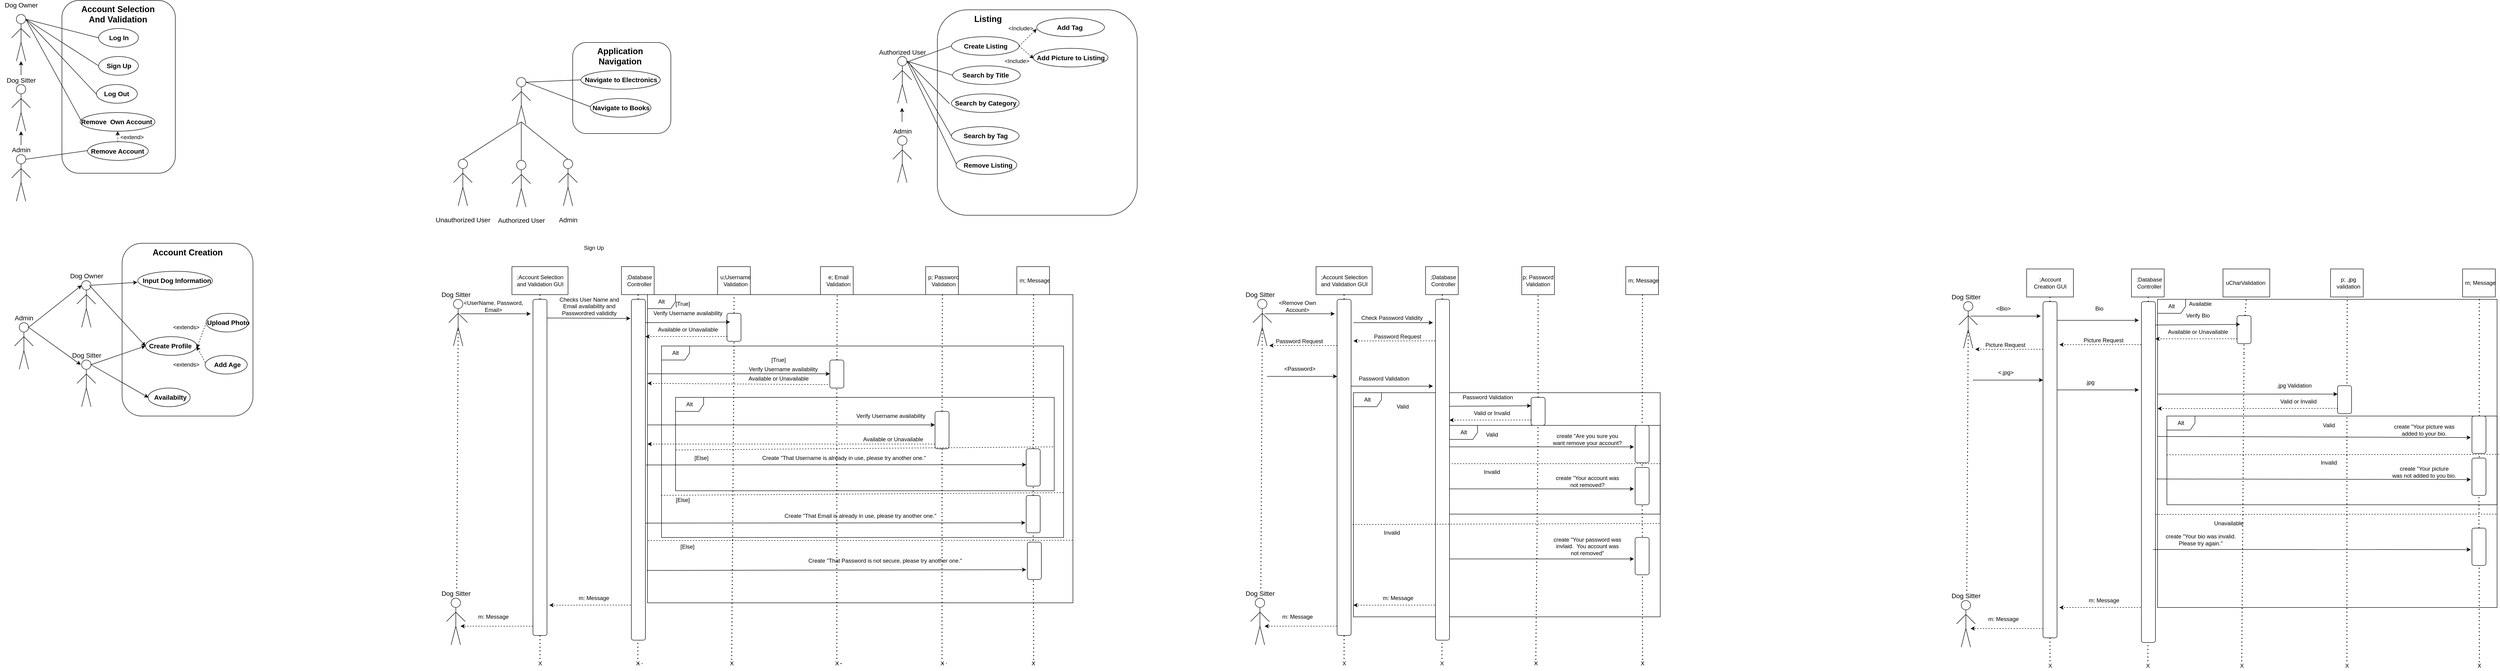 <mxfile version="16.5.1" type="device"><diagram id="jBlw9VoLJmqFLaD9YZSW" name="Page-1"><mxGraphModel dx="916" dy="865" grid="1" gridSize="10" guides="1" tooltips="1" connect="1" arrows="1" fold="1" page="1" pageScale="1" pageWidth="850" pageHeight="1100" math="0" shadow="0"><root><mxCell id="0"/><mxCell id="1" parent="0"/><mxCell id="dhofzfjRzUoPjOtnukRD-421" value="Alt" style="shape=umlFrame;whiteSpace=wrap;html=1;" vertex="1" parent="1"><mxGeometry x="4650" y="820" width="726.25" height="660" as="geometry"/></mxCell><mxCell id="dhofzfjRzUoPjOtnukRD-300" value="Alt" style="shape=umlFrame;whiteSpace=wrap;html=1;" vertex="1" parent="1"><mxGeometry x="2930" y="1020" width="656.25" height="480" as="geometry"/></mxCell><mxCell id="dhofzfjRzUoPjOtnukRD-296" value="Alt" style="shape=umlFrame;whiteSpace=wrap;html=1;" vertex="1" parent="1"><mxGeometry x="3135.5" y="1090" width="450.75" height="190" as="geometry"/></mxCell><mxCell id="dhofzfjRzUoPjOtnukRD-145" value="Alt" style="shape=umlFrame;whiteSpace=wrap;html=1;" vertex="1" parent="1"><mxGeometry x="1420" y="810" width="910" height="660" as="geometry"/></mxCell><mxCell id="dhofzfjRzUoPjOtnukRD-147" value="Alt" style="shape=umlFrame;whiteSpace=wrap;html=1;" vertex="1" parent="1"><mxGeometry x="1450" y="920" width="860" height="410" as="geometry"/></mxCell><mxCell id="dhofzfjRzUoPjOtnukRD-150" value="Alt" style="shape=umlFrame;whiteSpace=wrap;html=1;" vertex="1" parent="1"><mxGeometry x="1480" y="1030" width="810" height="200" as="geometry"/></mxCell><mxCell id="dhofzfjRzUoPjOtnukRD-76" value="" style="rounded=0;whiteSpace=wrap;html=1;" vertex="1" parent="1"><mxGeometry x="1364.25" y="750" width="70" height="60" as="geometry"/></mxCell><mxCell id="dhofzfjRzUoPjOtnukRD-75" value="" style="rounded=0;whiteSpace=wrap;html=1;" vertex="1" parent="1"><mxGeometry x="1130" y="750" width="120" height="60" as="geometry"/></mxCell><mxCell id="dhofzfjRzUoPjOtnukRD-58" value="" style="rounded=1;whiteSpace=wrap;html=1;" vertex="1" parent="1"><mxGeometry x="296.12" y="700" width="280" height="370" as="geometry"/></mxCell><mxCell id="bO2Rlnakt0sWklrcPLac-12" value="" style="rounded=1;whiteSpace=wrap;html=1;fontSize=14;" parent="1" vertex="1"><mxGeometry x="167.5" y="180" width="242.5" height="370" as="geometry"/></mxCell><mxCell id="bO2Rlnakt0sWklrcPLac-1" value="" style="ellipse;whiteSpace=wrap;html=1;aspect=fixed;" parent="1" vertex="1"><mxGeometry x="70" y="210" width="20" height="20" as="geometry"/></mxCell><mxCell id="bO2Rlnakt0sWklrcPLac-2" value="" style="endArrow=none;html=1;rounded=0;" parent="1" edge="1"><mxGeometry width="50" height="50" relative="1" as="geometry"><mxPoint x="80" y="270" as="sourcePoint"/><mxPoint x="80" y="230" as="targetPoint"/></mxGeometry></mxCell><mxCell id="bO2Rlnakt0sWklrcPLac-3" value="" style="endArrow=none;html=1;rounded=0;" parent="1" edge="1"><mxGeometry width="50" height="50" relative="1" as="geometry"><mxPoint x="70" y="310" as="sourcePoint"/><mxPoint x="80" y="270" as="targetPoint"/></mxGeometry></mxCell><mxCell id="bO2Rlnakt0sWklrcPLac-4" value="" style="endArrow=none;html=1;rounded=0;" parent="1" edge="1"><mxGeometry width="50" height="50" relative="1" as="geometry"><mxPoint x="90" y="310" as="sourcePoint"/><mxPoint x="80" y="270" as="targetPoint"/></mxGeometry></mxCell><mxCell id="bO2Rlnakt0sWklrcPLac-5" value="" style="endArrow=none;html=1;rounded=0;" parent="1" edge="1"><mxGeometry width="50" height="50" relative="1" as="geometry"><mxPoint x="80" y="240" as="sourcePoint"/><mxPoint x="100" y="260" as="targetPoint"/></mxGeometry></mxCell><mxCell id="bO2Rlnakt0sWklrcPLac-6" value="" style="endArrow=none;html=1;rounded=0;" parent="1" edge="1"><mxGeometry width="50" height="50" relative="1" as="geometry"><mxPoint x="60" y="260" as="sourcePoint"/><mxPoint x="80" y="240" as="targetPoint"/></mxGeometry></mxCell><mxCell id="bO2Rlnakt0sWklrcPLac-13" value="" style="ellipse;whiteSpace=wrap;html=1;fontSize=14;" parent="1" vertex="1"><mxGeometry x="246" y="240" width="85" height="40" as="geometry"/></mxCell><mxCell id="bO2Rlnakt0sWklrcPLac-7" value="&lt;font style=&quot;font-size: 14px&quot;&gt;Log In&lt;/font&gt;" style="text;html=1;align=center;verticalAlign=middle;resizable=0;points=[];autosize=1;strokeColor=none;fillColor=none;fontStyle=1" parent="1" vertex="1"><mxGeometry x="258.5" y="250" width="60" height="20" as="geometry"/></mxCell><mxCell id="bO2Rlnakt0sWklrcPLac-17" value="" style="ellipse;whiteSpace=wrap;html=1;fontSize=14;" parent="1" vertex="1"><mxGeometry x="241.25" y="360" width="87.5" height="40" as="geometry"/></mxCell><mxCell id="bO2Rlnakt0sWklrcPLac-11" value="&lt;font style=&quot;font-size: 14px&quot;&gt;Log Out&lt;/font&gt;" style="text;html=1;align=center;verticalAlign=middle;resizable=0;points=[];autosize=1;strokeColor=none;fillColor=none;fontStyle=1" parent="1" vertex="1"><mxGeometry x="248.75" y="370" width="70" height="20" as="geometry"/></mxCell><mxCell id="bO2Rlnakt0sWklrcPLac-22" value="Dog Owner" style="text;html=1;align=center;verticalAlign=middle;resizable=0;points=[];autosize=1;strokeColor=none;fillColor=none;fontSize=14;" parent="1" vertex="1"><mxGeometry x="35" y="180" width="90" height="20" as="geometry"/></mxCell><mxCell id="bO2Rlnakt0sWklrcPLac-23" value="&lt;font style=&quot;font-size: 18px&quot;&gt;Account Selection&lt;br&gt;And Validation&lt;br&gt;&lt;/font&gt;" style="text;html=1;align=center;verticalAlign=middle;resizable=0;points=[];autosize=1;strokeColor=none;fillColor=none;fontSize=14;fontStyle=1" parent="1" vertex="1"><mxGeometry x="201.5" y="190" width="170" height="40" as="geometry"/></mxCell><mxCell id="bO2Rlnakt0sWklrcPLac-25" value="" style="ellipse;whiteSpace=wrap;html=1;fontSize=14;" parent="1" vertex="1"><mxGeometry x="246" y="300" width="85" height="40" as="geometry"/></mxCell><mxCell id="bO2Rlnakt0sWklrcPLac-24" value="Sign Up" style="text;html=1;align=center;verticalAlign=middle;resizable=0;points=[];autosize=1;strokeColor=none;fillColor=none;fontSize=14;fontStyle=1" parent="1" vertex="1"><mxGeometry x="253.5" y="310" width="70" height="20" as="geometry"/></mxCell><mxCell id="bO2Rlnakt0sWklrcPLac-31" value="" style="ellipse;whiteSpace=wrap;html=1;aspect=fixed;" parent="1" vertex="1"><mxGeometry x="70" y="360" width="20" height="20" as="geometry"/></mxCell><mxCell id="bO2Rlnakt0sWklrcPLac-32" value="" style="endArrow=none;html=1;rounded=0;" parent="1" edge="1"><mxGeometry width="50" height="50" relative="1" as="geometry"><mxPoint x="80" y="420" as="sourcePoint"/><mxPoint x="80" y="380" as="targetPoint"/></mxGeometry></mxCell><mxCell id="bO2Rlnakt0sWklrcPLac-33" value="" style="endArrow=none;html=1;rounded=0;" parent="1" edge="1"><mxGeometry width="50" height="50" relative="1" as="geometry"><mxPoint x="70" y="460" as="sourcePoint"/><mxPoint x="80" y="420" as="targetPoint"/></mxGeometry></mxCell><mxCell id="bO2Rlnakt0sWklrcPLac-34" value="" style="endArrow=none;html=1;rounded=0;" parent="1" edge="1"><mxGeometry width="50" height="50" relative="1" as="geometry"><mxPoint x="90" y="460" as="sourcePoint"/><mxPoint x="80" y="420" as="targetPoint"/></mxGeometry></mxCell><mxCell id="bO2Rlnakt0sWklrcPLac-35" value="" style="endArrow=none;html=1;rounded=0;" parent="1" edge="1"><mxGeometry width="50" height="50" relative="1" as="geometry"><mxPoint x="80" y="390" as="sourcePoint"/><mxPoint x="100" y="410" as="targetPoint"/></mxGeometry></mxCell><mxCell id="bO2Rlnakt0sWklrcPLac-36" value="" style="endArrow=none;html=1;rounded=0;" parent="1" edge="1"><mxGeometry width="50" height="50" relative="1" as="geometry"><mxPoint x="60" y="410" as="sourcePoint"/><mxPoint x="80" y="390" as="targetPoint"/></mxGeometry></mxCell><mxCell id="bO2Rlnakt0sWklrcPLac-37" value="&lt;font style=&quot;font-size: 14px&quot;&gt;Dog Sitter&lt;/font&gt;" style="text;html=1;align=center;verticalAlign=middle;resizable=0;points=[];autosize=1;strokeColor=none;fillColor=none;fontSize=18;" parent="1" vertex="1"><mxGeometry x="40" y="335" width="80" height="30" as="geometry"/></mxCell><mxCell id="bO2Rlnakt0sWklrcPLac-38" value="" style="endArrow=classic;html=1;rounded=0;fontSize=14;" parent="1" edge="1"><mxGeometry width="50" height="50" relative="1" as="geometry"><mxPoint x="80" y="340" as="sourcePoint"/><mxPoint x="80" y="310" as="targetPoint"/></mxGeometry></mxCell><mxCell id="bO2Rlnakt0sWklrcPLac-39" value="" style="endArrow=none;html=1;rounded=0;fontSize=14;entryX=0;entryY=0.5;entryDx=0;entryDy=0;" parent="1" target="bO2Rlnakt0sWklrcPLac-13" edge="1"><mxGeometry width="50" height="50" relative="1" as="geometry"><mxPoint x="90" y="220" as="sourcePoint"/><mxPoint x="190" y="230" as="targetPoint"/></mxGeometry></mxCell><mxCell id="bO2Rlnakt0sWklrcPLac-40" value="" style="endArrow=none;html=1;rounded=0;fontSize=14;exitX=1;exitY=0.5;exitDx=0;exitDy=0;entryX=0;entryY=0.5;entryDx=0;entryDy=0;" parent="1" source="bO2Rlnakt0sWklrcPLac-1" target="bO2Rlnakt0sWklrcPLac-25" edge="1"><mxGeometry width="50" height="50" relative="1" as="geometry"><mxPoint x="90" y="280" as="sourcePoint"/><mxPoint x="210" y="290" as="targetPoint"/></mxGeometry></mxCell><mxCell id="bO2Rlnakt0sWklrcPLac-41" value="" style="endArrow=none;html=1;rounded=0;fontSize=14;entryX=-0.101;entryY=0.567;entryDx=0;entryDy=0;exitX=1;exitY=0.5;exitDx=0;exitDy=0;entryPerimeter=0;" parent="1" source="bO2Rlnakt0sWklrcPLac-1" target="bO2Rlnakt0sWklrcPLac-11" edge="1"><mxGeometry width="50" height="50" relative="1" as="geometry"><mxPoint x="62.5" y="340" as="sourcePoint"/><mxPoint x="215.45" y="380.0" as="targetPoint"/></mxGeometry></mxCell><mxCell id="bO2Rlnakt0sWklrcPLac-42" value="" style="endArrow=none;html=1;rounded=0;fontSize=14;exitX=1;exitY=0.5;exitDx=0;exitDy=0;fontStyle=1;" parent="1" source="bO2Rlnakt0sWklrcPLac-1" edge="1"><mxGeometry width="50" height="50" relative="1" as="geometry"><mxPoint x="52.5" y="400" as="sourcePoint"/><mxPoint x="210" y="440" as="targetPoint"/></mxGeometry></mxCell><mxCell id="bO2Rlnakt0sWklrcPLac-52" value="" style="ellipse;whiteSpace=wrap;html=1;aspect=fixed;" parent="1" vertex="1"><mxGeometry x="70" y="510" width="20" height="20" as="geometry"/></mxCell><mxCell id="bO2Rlnakt0sWklrcPLac-53" value="" style="endArrow=none;html=1;rounded=0;" parent="1" edge="1"><mxGeometry width="50" height="50" relative="1" as="geometry"><mxPoint x="80" y="570" as="sourcePoint"/><mxPoint x="80" y="530" as="targetPoint"/></mxGeometry></mxCell><mxCell id="bO2Rlnakt0sWklrcPLac-54" value="" style="endArrow=none;html=1;rounded=0;" parent="1" edge="1"><mxGeometry width="50" height="50" relative="1" as="geometry"><mxPoint x="70" y="610" as="sourcePoint"/><mxPoint x="80" y="570" as="targetPoint"/></mxGeometry></mxCell><mxCell id="bO2Rlnakt0sWklrcPLac-55" value="" style="endArrow=none;html=1;rounded=0;" parent="1" edge="1"><mxGeometry width="50" height="50" relative="1" as="geometry"><mxPoint x="90" y="610" as="sourcePoint"/><mxPoint x="80" y="570" as="targetPoint"/></mxGeometry></mxCell><mxCell id="bO2Rlnakt0sWklrcPLac-56" value="" style="endArrow=none;html=1;rounded=0;" parent="1" edge="1"><mxGeometry width="50" height="50" relative="1" as="geometry"><mxPoint x="80" y="540" as="sourcePoint"/><mxPoint x="100" y="560" as="targetPoint"/></mxGeometry></mxCell><mxCell id="bO2Rlnakt0sWklrcPLac-57" value="" style="endArrow=none;html=1;rounded=0;" parent="1" edge="1"><mxGeometry width="50" height="50" relative="1" as="geometry"><mxPoint x="60" y="560" as="sourcePoint"/><mxPoint x="80" y="540" as="targetPoint"/></mxGeometry></mxCell><mxCell id="bO2Rlnakt0sWklrcPLac-58" value="" style="endArrow=classic;html=1;rounded=0;fontSize=14;" parent="1" edge="1"><mxGeometry width="50" height="50" relative="1" as="geometry"><mxPoint x="80" y="490" as="sourcePoint"/><mxPoint x="80" y="460" as="targetPoint"/></mxGeometry></mxCell><mxCell id="bO2Rlnakt0sWklrcPLac-59" value="Admin" style="text;html=1;align=center;verticalAlign=middle;resizable=0;points=[];autosize=1;strokeColor=none;fillColor=none;fontSize=14;" parent="1" vertex="1"><mxGeometry x="50" y="490" width="60" height="20" as="geometry"/></mxCell><mxCell id="bO2Rlnakt0sWklrcPLac-60" value="" style="ellipse;whiteSpace=wrap;html=1;fontSize=14;" parent="1" vertex="1"><mxGeometry x="222.25" y="482.5" width="130" height="40" as="geometry"/></mxCell><mxCell id="bO2Rlnakt0sWklrcPLac-62" value="" style="endArrow=none;html=1;rounded=0;fontSize=14;entryX=0.015;entryY=0.45;entryDx=0;entryDy=0;entryPerimeter=0;" parent="1" target="aHrwqUgHCL-lM1lgZ1uM-128" edge="1"><mxGeometry width="50" height="50" relative="1" as="geometry"><mxPoint x="90" y="520" as="sourcePoint"/><mxPoint x="210" y="620" as="targetPoint"/></mxGeometry></mxCell><mxCell id="aHrwqUgHCL-lM1lgZ1uM-1" value="" style="rounded=1;whiteSpace=wrap;html=1;fontSize=14;" parent="1" vertex="1"><mxGeometry x="1260" y="270" width="210" height="195" as="geometry"/></mxCell><mxCell id="aHrwqUgHCL-lM1lgZ1uM-2" value="" style="ellipse;whiteSpace=wrap;html=1;aspect=fixed;" parent="1" vertex="1"><mxGeometry x="1140" y="345" width="20" height="20" as="geometry"/></mxCell><mxCell id="aHrwqUgHCL-lM1lgZ1uM-3" value="" style="endArrow=none;html=1;rounded=0;" parent="1" edge="1"><mxGeometry width="50" height="50" relative="1" as="geometry"><mxPoint x="1150" y="405" as="sourcePoint"/><mxPoint x="1150" y="365" as="targetPoint"/></mxGeometry></mxCell><mxCell id="aHrwqUgHCL-lM1lgZ1uM-4" value="" style="endArrow=none;html=1;rounded=0;" parent="1" edge="1"><mxGeometry width="50" height="50" relative="1" as="geometry"><mxPoint x="1140" y="445" as="sourcePoint"/><mxPoint x="1150" y="405" as="targetPoint"/></mxGeometry></mxCell><mxCell id="aHrwqUgHCL-lM1lgZ1uM-5" value="" style="endArrow=none;html=1;rounded=0;" parent="1" edge="1"><mxGeometry width="50" height="50" relative="1" as="geometry"><mxPoint x="1160" y="445" as="sourcePoint"/><mxPoint x="1150" y="405" as="targetPoint"/></mxGeometry></mxCell><mxCell id="aHrwqUgHCL-lM1lgZ1uM-6" value="" style="endArrow=none;html=1;rounded=0;" parent="1" edge="1"><mxGeometry width="50" height="50" relative="1" as="geometry"><mxPoint x="1150" y="375" as="sourcePoint"/><mxPoint x="1170" y="395" as="targetPoint"/></mxGeometry></mxCell><mxCell id="aHrwqUgHCL-lM1lgZ1uM-7" value="" style="endArrow=none;html=1;rounded=0;" parent="1" edge="1"><mxGeometry width="50" height="50" relative="1" as="geometry"><mxPoint x="1130" y="395" as="sourcePoint"/><mxPoint x="1150" y="375" as="targetPoint"/></mxGeometry></mxCell><mxCell id="aHrwqUgHCL-lM1lgZ1uM-8" value="" style="ellipse;whiteSpace=wrap;html=1;fontSize=14;" parent="1" vertex="1"><mxGeometry x="1277.5" y="330" width="170" height="40" as="geometry"/></mxCell><mxCell id="aHrwqUgHCL-lM1lgZ1uM-9" value="&lt;font style=&quot;font-size: 14px&quot;&gt;Navigate to Electronics&lt;/font&gt;" style="text;html=1;align=center;verticalAlign=middle;resizable=0;points=[];autosize=1;strokeColor=none;fillColor=none;fontStyle=1" parent="1" vertex="1"><mxGeometry x="1277.5" y="340" width="170" height="20" as="geometry"/></mxCell><mxCell id="aHrwqUgHCL-lM1lgZ1uM-13" value="&lt;font style=&quot;font-size: 18px&quot;&gt;Application &lt;br&gt;Navigation&lt;br&gt;&lt;/font&gt;" style="text;html=1;align=center;verticalAlign=middle;resizable=0;points=[];autosize=1;strokeColor=none;fillColor=none;fontSize=14;fontStyle=1" parent="1" vertex="1"><mxGeometry x="1305.5" y="280" width="110" height="40" as="geometry"/></mxCell><mxCell id="aHrwqUgHCL-lM1lgZ1uM-14" value="" style="ellipse;whiteSpace=wrap;html=1;fontSize=14;" parent="1" vertex="1"><mxGeometry x="1297.5" y="390" width="130" height="40" as="geometry"/></mxCell><mxCell id="aHrwqUgHCL-lM1lgZ1uM-15" value="Navigate to Books" style="text;html=1;align=center;verticalAlign=middle;resizable=0;points=[];autosize=1;strokeColor=none;fillColor=none;fontSize=14;fontStyle=1" parent="1" vertex="1"><mxGeometry x="1292.5" y="400" width="140" height="20" as="geometry"/></mxCell><mxCell id="aHrwqUgHCL-lM1lgZ1uM-20" value="" style="ellipse;whiteSpace=wrap;html=1;aspect=fixed;" parent="1" vertex="1"><mxGeometry x="1140" y="522.5" width="20" height="20" as="geometry"/></mxCell><mxCell id="aHrwqUgHCL-lM1lgZ1uM-21" value="" style="endArrow=none;html=1;rounded=0;" parent="1" edge="1"><mxGeometry width="50" height="50" relative="1" as="geometry"><mxPoint x="1150" y="582.5" as="sourcePoint"/><mxPoint x="1150" y="542.5" as="targetPoint"/></mxGeometry></mxCell><mxCell id="aHrwqUgHCL-lM1lgZ1uM-22" value="" style="endArrow=none;html=1;rounded=0;" parent="1" edge="1"><mxGeometry width="50" height="50" relative="1" as="geometry"><mxPoint x="1140" y="622.5" as="sourcePoint"/><mxPoint x="1150" y="582.5" as="targetPoint"/></mxGeometry></mxCell><mxCell id="aHrwqUgHCL-lM1lgZ1uM-23" value="" style="endArrow=none;html=1;rounded=0;" parent="1" edge="1"><mxGeometry width="50" height="50" relative="1" as="geometry"><mxPoint x="1160" y="622.5" as="sourcePoint"/><mxPoint x="1150" y="582.5" as="targetPoint"/></mxGeometry></mxCell><mxCell id="aHrwqUgHCL-lM1lgZ1uM-24" value="" style="endArrow=none;html=1;rounded=0;" parent="1" edge="1"><mxGeometry width="50" height="50" relative="1" as="geometry"><mxPoint x="1150" y="552.5" as="sourcePoint"/><mxPoint x="1170" y="572.5" as="targetPoint"/></mxGeometry></mxCell><mxCell id="aHrwqUgHCL-lM1lgZ1uM-25" value="" style="endArrow=none;html=1;rounded=0;" parent="1" edge="1"><mxGeometry width="50" height="50" relative="1" as="geometry"><mxPoint x="1130" y="572.5" as="sourcePoint"/><mxPoint x="1150" y="552.5" as="targetPoint"/></mxGeometry></mxCell><mxCell id="aHrwqUgHCL-lM1lgZ1uM-26" value="&lt;font style=&quot;font-size: 14px&quot;&gt;Authorized User&lt;/font&gt;" style="text;html=1;align=center;verticalAlign=middle;resizable=0;points=[];autosize=1;strokeColor=none;fillColor=none;fontSize=18;" parent="1" vertex="1"><mxGeometry x="1090" y="635" width="120" height="30" as="geometry"/></mxCell><mxCell id="aHrwqUgHCL-lM1lgZ1uM-33" value="" style="ellipse;whiteSpace=wrap;html=1;aspect=fixed;" parent="1" vertex="1"><mxGeometry x="1240" y="520" width="20" height="20" as="geometry"/></mxCell><mxCell id="aHrwqUgHCL-lM1lgZ1uM-34" value="" style="endArrow=none;html=1;rounded=0;" parent="1" edge="1"><mxGeometry width="50" height="50" relative="1" as="geometry"><mxPoint x="1250" y="580" as="sourcePoint"/><mxPoint x="1250" y="540" as="targetPoint"/></mxGeometry></mxCell><mxCell id="aHrwqUgHCL-lM1lgZ1uM-35" value="" style="endArrow=none;html=1;rounded=0;" parent="1" edge="1"><mxGeometry width="50" height="50" relative="1" as="geometry"><mxPoint x="1240" y="620" as="sourcePoint"/><mxPoint x="1250" y="580" as="targetPoint"/></mxGeometry></mxCell><mxCell id="aHrwqUgHCL-lM1lgZ1uM-36" value="" style="endArrow=none;html=1;rounded=0;" parent="1" edge="1"><mxGeometry width="50" height="50" relative="1" as="geometry"><mxPoint x="1260" y="620" as="sourcePoint"/><mxPoint x="1250" y="580" as="targetPoint"/></mxGeometry></mxCell><mxCell id="aHrwqUgHCL-lM1lgZ1uM-37" value="" style="endArrow=none;html=1;rounded=0;" parent="1" edge="1"><mxGeometry width="50" height="50" relative="1" as="geometry"><mxPoint x="1250" y="550" as="sourcePoint"/><mxPoint x="1270" y="570" as="targetPoint"/></mxGeometry></mxCell><mxCell id="aHrwqUgHCL-lM1lgZ1uM-38" value="" style="endArrow=none;html=1;rounded=0;" parent="1" edge="1"><mxGeometry width="50" height="50" relative="1" as="geometry"><mxPoint x="1230" y="570" as="sourcePoint"/><mxPoint x="1250" y="550" as="targetPoint"/></mxGeometry></mxCell><mxCell id="aHrwqUgHCL-lM1lgZ1uM-40" value="Admin" style="text;html=1;align=center;verticalAlign=middle;resizable=0;points=[];autosize=1;strokeColor=none;fillColor=none;fontSize=14;" parent="1" vertex="1"><mxGeometry x="1220" y="640" width="60" height="20" as="geometry"/></mxCell><mxCell id="aHrwqUgHCL-lM1lgZ1uM-44" value="" style="ellipse;whiteSpace=wrap;html=1;aspect=fixed;" parent="1" vertex="1"><mxGeometry x="1015" y="520" width="20" height="20" as="geometry"/></mxCell><mxCell id="aHrwqUgHCL-lM1lgZ1uM-45" value="" style="endArrow=none;html=1;rounded=0;" parent="1" edge="1"><mxGeometry width="50" height="50" relative="1" as="geometry"><mxPoint x="1025" y="580" as="sourcePoint"/><mxPoint x="1025" y="540" as="targetPoint"/></mxGeometry></mxCell><mxCell id="aHrwqUgHCL-lM1lgZ1uM-46" value="" style="endArrow=none;html=1;rounded=0;" parent="1" edge="1"><mxGeometry width="50" height="50" relative="1" as="geometry"><mxPoint x="1015" y="620" as="sourcePoint"/><mxPoint x="1025" y="580" as="targetPoint"/></mxGeometry></mxCell><mxCell id="aHrwqUgHCL-lM1lgZ1uM-47" value="" style="endArrow=none;html=1;rounded=0;" parent="1" edge="1"><mxGeometry width="50" height="50" relative="1" as="geometry"><mxPoint x="1035" y="620" as="sourcePoint"/><mxPoint x="1025" y="580" as="targetPoint"/></mxGeometry></mxCell><mxCell id="aHrwqUgHCL-lM1lgZ1uM-48" value="" style="endArrow=none;html=1;rounded=0;" parent="1" edge="1"><mxGeometry width="50" height="50" relative="1" as="geometry"><mxPoint x="1025" y="550" as="sourcePoint"/><mxPoint x="1045" y="570" as="targetPoint"/></mxGeometry></mxCell><mxCell id="aHrwqUgHCL-lM1lgZ1uM-49" value="" style="endArrow=none;html=1;rounded=0;" parent="1" edge="1"><mxGeometry width="50" height="50" relative="1" as="geometry"><mxPoint x="1005" y="570" as="sourcePoint"/><mxPoint x="1025" y="550" as="targetPoint"/></mxGeometry></mxCell><mxCell id="aHrwqUgHCL-lM1lgZ1uM-50" value="Unauthorized User" style="text;html=1;align=center;verticalAlign=middle;resizable=0;points=[];autosize=1;strokeColor=none;fillColor=none;fontSize=14;" parent="1" vertex="1"><mxGeometry x="960" y="640" width="130" height="20" as="geometry"/></mxCell><mxCell id="aHrwqUgHCL-lM1lgZ1uM-51" value="" style="endArrow=none;html=1;rounded=0;exitX=1;exitY=0.5;exitDx=0;exitDy=0;" parent="1" source="aHrwqUgHCL-lM1lgZ1uM-2" edge="1"><mxGeometry width="50" height="50" relative="1" as="geometry"><mxPoint x="1227.5" y="400" as="sourcePoint"/><mxPoint x="1277.5" y="350" as="targetPoint"/></mxGeometry></mxCell><mxCell id="aHrwqUgHCL-lM1lgZ1uM-52" value="" style="endArrow=none;html=1;rounded=0;exitX=1;exitY=0.5;exitDx=0;exitDy=0;" parent="1" source="aHrwqUgHCL-lM1lgZ1uM-2" edge="1"><mxGeometry width="50" height="50" relative="1" as="geometry"><mxPoint x="1180" y="412.5" as="sourcePoint"/><mxPoint x="1297.5" y="407.5" as="targetPoint"/></mxGeometry></mxCell><mxCell id="aHrwqUgHCL-lM1lgZ1uM-53" value="" style="endArrow=none;html=1;rounded=0;exitX=0.5;exitY=0;exitDx=0;exitDy=0;" parent="1" source="aHrwqUgHCL-lM1lgZ1uM-44" edge="1"><mxGeometry width="50" height="50" relative="1" as="geometry"><mxPoint x="1100" y="490" as="sourcePoint"/><mxPoint x="1150" y="440" as="targetPoint"/></mxGeometry></mxCell><mxCell id="aHrwqUgHCL-lM1lgZ1uM-54" value="" style="endArrow=none;html=1;rounded=0;exitX=0.5;exitY=0;exitDx=0;exitDy=0;" parent="1" source="aHrwqUgHCL-lM1lgZ1uM-20" edge="1"><mxGeometry width="50" height="50" relative="1" as="geometry"><mxPoint x="1035" y="530" as="sourcePoint"/><mxPoint x="1150" y="440" as="targetPoint"/></mxGeometry></mxCell><mxCell id="aHrwqUgHCL-lM1lgZ1uM-55" value="" style="endArrow=none;html=1;rounded=0;exitX=0.5;exitY=0;exitDx=0;exitDy=0;" parent="1" source="aHrwqUgHCL-lM1lgZ1uM-33" edge="1"><mxGeometry width="50" height="50" relative="1" as="geometry"><mxPoint x="1045" y="540" as="sourcePoint"/><mxPoint x="1150" y="440" as="targetPoint"/></mxGeometry></mxCell><mxCell id="aHrwqUgHCL-lM1lgZ1uM-56" value="" style="rounded=1;whiteSpace=wrap;html=1;fontSize=14;" parent="1" vertex="1"><mxGeometry x="2040" y="200" width="427.5" height="440" as="geometry"/></mxCell><mxCell id="aHrwqUgHCL-lM1lgZ1uM-68" value="&lt;font style=&quot;font-size: 18px&quot;&gt;Listing&lt;br&gt;&lt;/font&gt;" style="text;html=1;align=center;verticalAlign=middle;resizable=0;points=[];autosize=1;strokeColor=none;fillColor=none;fontSize=14;fontStyle=1" parent="1" vertex="1"><mxGeometry x="2112.5" y="210" width="70" height="20" as="geometry"/></mxCell><mxCell id="aHrwqUgHCL-lM1lgZ1uM-71" value="" style="ellipse;whiteSpace=wrap;html=1;fontSize=14;" parent="1" vertex="1"><mxGeometry x="2070" y="257.5" width="145" height="40" as="geometry"/></mxCell><mxCell id="aHrwqUgHCL-lM1lgZ1uM-72" value="Create Listing" style="text;html=1;align=center;verticalAlign=middle;resizable=0;points=[];autosize=1;strokeColor=none;fillColor=none;fontSize=14;fontStyle=1" parent="1" vertex="1"><mxGeometry x="2087.5" y="267.5" width="110" height="20" as="geometry"/></mxCell><mxCell id="aHrwqUgHCL-lM1lgZ1uM-73" value="" style="ellipse;whiteSpace=wrap;html=1;fontSize=14;" parent="1" vertex="1"><mxGeometry x="2245" y="282.5" width="160" height="40" as="geometry"/></mxCell><mxCell id="aHrwqUgHCL-lM1lgZ1uM-74" value="Add Picture to Listing" style="text;html=1;align=center;verticalAlign=middle;resizable=0;points=[];autosize=1;strokeColor=none;fillColor=none;fontSize=14;fontStyle=1" parent="1" vertex="1"><mxGeometry x="2245" y="292.5" width="160" height="20" as="geometry"/></mxCell><mxCell id="aHrwqUgHCL-lM1lgZ1uM-75" value="" style="ellipse;whiteSpace=wrap;html=1;aspect=fixed;" parent="1" vertex="1"><mxGeometry x="1955" y="300" width="20" height="20" as="geometry"/></mxCell><mxCell id="aHrwqUgHCL-lM1lgZ1uM-76" value="" style="endArrow=none;html=1;rounded=0;" parent="1" edge="1"><mxGeometry width="50" height="50" relative="1" as="geometry"><mxPoint x="1965" y="360" as="sourcePoint"/><mxPoint x="1965" y="320" as="targetPoint"/></mxGeometry></mxCell><mxCell id="aHrwqUgHCL-lM1lgZ1uM-77" value="" style="endArrow=none;html=1;rounded=0;" parent="1" edge="1"><mxGeometry width="50" height="50" relative="1" as="geometry"><mxPoint x="1955" y="400" as="sourcePoint"/><mxPoint x="1965" y="360" as="targetPoint"/></mxGeometry></mxCell><mxCell id="aHrwqUgHCL-lM1lgZ1uM-78" value="" style="endArrow=none;html=1;rounded=0;" parent="1" edge="1"><mxGeometry width="50" height="50" relative="1" as="geometry"><mxPoint x="1975" y="400" as="sourcePoint"/><mxPoint x="1965" y="360" as="targetPoint"/></mxGeometry></mxCell><mxCell id="aHrwqUgHCL-lM1lgZ1uM-79" value="" style="endArrow=none;html=1;rounded=0;" parent="1" edge="1"><mxGeometry width="50" height="50" relative="1" as="geometry"><mxPoint x="1965" y="330" as="sourcePoint"/><mxPoint x="1985" y="350" as="targetPoint"/></mxGeometry></mxCell><mxCell id="aHrwqUgHCL-lM1lgZ1uM-80" value="" style="endArrow=none;html=1;rounded=0;" parent="1" edge="1"><mxGeometry width="50" height="50" relative="1" as="geometry"><mxPoint x="1945" y="350" as="sourcePoint"/><mxPoint x="1965" y="330" as="targetPoint"/></mxGeometry></mxCell><mxCell id="aHrwqUgHCL-lM1lgZ1uM-81" value="&lt;font style=&quot;font-size: 14px&quot;&gt;Authorized User&lt;/font&gt;" style="text;html=1;align=center;verticalAlign=middle;resizable=0;points=[];autosize=1;strokeColor=none;fillColor=none;fontSize=18;" parent="1" vertex="1"><mxGeometry x="1905" y="275" width="120" height="30" as="geometry"/></mxCell><mxCell id="aHrwqUgHCL-lM1lgZ1uM-84" value="" style="endArrow=none;html=1;rounded=0;fontSize=14;exitX=1;exitY=0.5;exitDx=0;exitDy=0;entryX=0;entryY=0.5;entryDx=0;entryDy=0;" parent="1" target="aHrwqUgHCL-lM1lgZ1uM-106" edge="1"><mxGeometry width="50" height="50" relative="1" as="geometry"><mxPoint x="1975" y="310" as="sourcePoint"/><mxPoint x="2030" y="260" as="targetPoint"/></mxGeometry></mxCell><mxCell id="aHrwqUgHCL-lM1lgZ1uM-86" value="" style="endArrow=none;html=1;rounded=0;fontSize=14;exitX=1;exitY=0.5;exitDx=0;exitDy=0;fontStyle=1;entryX=-0.033;entryY=0.7;entryDx=0;entryDy=0;entryPerimeter=0;" parent="1" target="aHrwqUgHCL-lM1lgZ1uM-97" edge="1"><mxGeometry width="50" height="50" relative="1" as="geometry"><mxPoint x="1975" y="310" as="sourcePoint"/><mxPoint x="2090" y="460" as="targetPoint"/></mxGeometry></mxCell><mxCell id="aHrwqUgHCL-lM1lgZ1uM-88" value="" style="ellipse;whiteSpace=wrap;html=1;aspect=fixed;" parent="1" vertex="1"><mxGeometry x="1955" y="470" width="20" height="20" as="geometry"/></mxCell><mxCell id="aHrwqUgHCL-lM1lgZ1uM-89" value="" style="endArrow=none;html=1;rounded=0;" parent="1" edge="1"><mxGeometry width="50" height="50" relative="1" as="geometry"><mxPoint x="1965" y="530" as="sourcePoint"/><mxPoint x="1965" y="490" as="targetPoint"/></mxGeometry></mxCell><mxCell id="aHrwqUgHCL-lM1lgZ1uM-90" value="" style="endArrow=none;html=1;rounded=0;" parent="1" edge="1"><mxGeometry width="50" height="50" relative="1" as="geometry"><mxPoint x="1955" y="570" as="sourcePoint"/><mxPoint x="1965" y="530" as="targetPoint"/></mxGeometry></mxCell><mxCell id="aHrwqUgHCL-lM1lgZ1uM-91" value="" style="endArrow=none;html=1;rounded=0;" parent="1" edge="1"><mxGeometry width="50" height="50" relative="1" as="geometry"><mxPoint x="1975" y="570" as="sourcePoint"/><mxPoint x="1965" y="530" as="targetPoint"/></mxGeometry></mxCell><mxCell id="aHrwqUgHCL-lM1lgZ1uM-92" value="" style="endArrow=none;html=1;rounded=0;" parent="1" edge="1"><mxGeometry width="50" height="50" relative="1" as="geometry"><mxPoint x="1965" y="500" as="sourcePoint"/><mxPoint x="1985" y="520" as="targetPoint"/></mxGeometry></mxCell><mxCell id="aHrwqUgHCL-lM1lgZ1uM-93" value="" style="endArrow=none;html=1;rounded=0;" parent="1" edge="1"><mxGeometry width="50" height="50" relative="1" as="geometry"><mxPoint x="1945" y="520" as="sourcePoint"/><mxPoint x="1965" y="500" as="targetPoint"/></mxGeometry></mxCell><mxCell id="aHrwqUgHCL-lM1lgZ1uM-94" value="" style="endArrow=classic;html=1;rounded=0;fontSize=14;" parent="1" edge="1"><mxGeometry width="50" height="50" relative="1" as="geometry"><mxPoint x="1964.5" y="440" as="sourcePoint"/><mxPoint x="1964.5" y="410" as="targetPoint"/></mxGeometry></mxCell><mxCell id="aHrwqUgHCL-lM1lgZ1uM-95" value="Admin" style="text;html=1;align=center;verticalAlign=middle;resizable=0;points=[];autosize=1;strokeColor=none;fillColor=none;fontSize=14;" parent="1" vertex="1"><mxGeometry x="1935" y="450" width="60" height="20" as="geometry"/></mxCell><mxCell id="aHrwqUgHCL-lM1lgZ1uM-96" value="" style="ellipse;whiteSpace=wrap;html=1;fontSize=14;" parent="1" vertex="1"><mxGeometry x="2080" y="512.5" width="130" height="40" as="geometry"/></mxCell><mxCell id="aHrwqUgHCL-lM1lgZ1uM-97" value="&lt;span style=&quot;font-size: 14px&quot;&gt;Remove Listing&lt;/span&gt;" style="text;html=1;align=center;verticalAlign=middle;resizable=0;points=[];autosize=1;strokeColor=none;fillColor=none;fontStyle=1" parent="1" vertex="1"><mxGeometry x="2087.5" y="522.5" width="120" height="20" as="geometry"/></mxCell><mxCell id="aHrwqUgHCL-lM1lgZ1uM-102" value="" style="ellipse;whiteSpace=wrap;html=1;fontSize=14;" parent="1" vertex="1"><mxGeometry x="2252.5" y="217.5" width="145" height="40" as="geometry"/></mxCell><mxCell id="aHrwqUgHCL-lM1lgZ1uM-103" value="Add Tag" style="text;html=1;align=center;verticalAlign=middle;resizable=0;points=[];autosize=1;strokeColor=none;fillColor=none;fontSize=14;fontStyle=1" parent="1" vertex="1"><mxGeometry x="2287.5" y="227.5" width="70" height="20" as="geometry"/></mxCell><mxCell id="aHrwqUgHCL-lM1lgZ1uM-106" value="" style="ellipse;whiteSpace=wrap;html=1;fontSize=14;" parent="1" vertex="1"><mxGeometry x="2072.5" y="320" width="145" height="40" as="geometry"/></mxCell><mxCell id="aHrwqUgHCL-lM1lgZ1uM-107" value="Search by Title" style="text;html=1;align=center;verticalAlign=middle;resizable=0;points=[];autosize=1;strokeColor=none;fillColor=none;fontSize=14;fontStyle=1" parent="1" vertex="1"><mxGeometry x="2087.5" y="330" width="110" height="20" as="geometry"/></mxCell><mxCell id="aHrwqUgHCL-lM1lgZ1uM-108" value="" style="ellipse;whiteSpace=wrap;html=1;fontSize=14;" parent="1" vertex="1"><mxGeometry x="2070" y="380" width="145" height="40" as="geometry"/></mxCell><mxCell id="aHrwqUgHCL-lM1lgZ1uM-109" value="Search by Category" style="text;html=1;align=center;verticalAlign=middle;resizable=0;points=[];autosize=1;strokeColor=none;fillColor=none;fontSize=14;fontStyle=1" parent="1" vertex="1"><mxGeometry x="2067.5" y="390" width="150" height="20" as="geometry"/></mxCell><mxCell id="aHrwqUgHCL-lM1lgZ1uM-110" value="" style="ellipse;whiteSpace=wrap;html=1;fontSize=14;" parent="1" vertex="1"><mxGeometry x="2070" y="450" width="145" height="40" as="geometry"/></mxCell><mxCell id="aHrwqUgHCL-lM1lgZ1uM-111" value="Search by Tag" style="text;html=1;align=center;verticalAlign=middle;resizable=0;points=[];autosize=1;strokeColor=none;fillColor=none;fontSize=14;fontStyle=1" parent="1" vertex="1"><mxGeometry x="2087.5" y="460" width="110" height="20" as="geometry"/></mxCell><mxCell id="aHrwqUgHCL-lM1lgZ1uM-125" value="" style="ellipse;whiteSpace=wrap;html=1;fontSize=14;" parent="1" vertex="1"><mxGeometry x="206.5" y="420" width="160" height="40" as="geometry"/></mxCell><mxCell id="aHrwqUgHCL-lM1lgZ1uM-126" value="&lt;font style=&quot;font-size: 14px&quot;&gt;Remove&amp;nbsp; Own Account&lt;/font&gt;" style="text;html=1;align=center;verticalAlign=middle;resizable=0;points=[];autosize=1;strokeColor=none;fillColor=none;fontStyle=1" parent="1" vertex="1"><mxGeometry x="198.75" y="430" width="170" height="20" as="geometry"/></mxCell><mxCell id="aHrwqUgHCL-lM1lgZ1uM-128" value="&lt;font style=&quot;font-size: 14px&quot;&gt;Remove Account&lt;/font&gt;" style="text;html=1;align=center;verticalAlign=middle;resizable=0;points=[];autosize=1;strokeColor=none;fillColor=none;fontStyle=1" parent="1" vertex="1"><mxGeometry x="220.75" y="492.5" width="130" height="20" as="geometry"/></mxCell><mxCell id="aHrwqUgHCL-lM1lgZ1uM-130" value="" style="html=1;labelBackgroundColor=#ffffff;startArrow=none;startFill=0;startSize=6;endArrow=classic;endFill=1;endSize=6;jettySize=auto;orthogonalLoop=1;strokeWidth=1;dashed=1;fontSize=14;rounded=0;entryX=0.5;entryY=1;entryDx=0;entryDy=0;exitX=0.5;exitY=0;exitDx=0;exitDy=0;" parent="1" source="bO2Rlnakt0sWklrcPLac-60" target="aHrwqUgHCL-lM1lgZ1uM-125" edge="1"><mxGeometry width="60" height="60" relative="1" as="geometry"><mxPoint x="278.5" y="595" as="sourcePoint"/><mxPoint x="338.5" y="535" as="targetPoint"/></mxGeometry></mxCell><mxCell id="aHrwqUgHCL-lM1lgZ1uM-131" value="&amp;lt;extend&amp;gt;" style="text;html=1;align=center;verticalAlign=middle;resizable=0;points=[];autosize=1;strokeColor=none;fillColor=none;" parent="1" vertex="1"><mxGeometry x="282.25" y="462.5" width="70" height="20" as="geometry"/></mxCell><mxCell id="c_x6hBX0zM_b9bMy5ekF-5" value="" style="endArrow=none;html=1;rounded=0;entryX=0;entryY=0.5;entryDx=0;entryDy=0;" parent="1" target="aHrwqUgHCL-lM1lgZ1uM-71" edge="1"><mxGeometry width="50" height="50" relative="1" as="geometry"><mxPoint x="1980" y="310" as="sourcePoint"/><mxPoint x="2072.5" y="335" as="targetPoint"/></mxGeometry></mxCell><mxCell id="c_x6hBX0zM_b9bMy5ekF-6" value="" style="endArrow=none;html=1;rounded=0;entryX=-0.01;entryY=0.55;entryDx=0;entryDy=0;entryPerimeter=0;" parent="1" target="aHrwqUgHCL-lM1lgZ1uM-109" edge="1"><mxGeometry width="50" height="50" relative="1" as="geometry"><mxPoint x="1975" y="310" as="sourcePoint"/><mxPoint x="2067.5" y="335" as="targetPoint"/></mxGeometry></mxCell><mxCell id="c_x6hBX0zM_b9bMy5ekF-8" value="" style="endArrow=none;html=1;rounded=0;" parent="1" edge="1"><mxGeometry width="50" height="50" relative="1" as="geometry"><mxPoint x="1978" y="310" as="sourcePoint"/><mxPoint x="2070" y="470" as="targetPoint"/></mxGeometry></mxCell><mxCell id="c_x6hBX0zM_b9bMy5ekF-11" value="&amp;lt;Include&amp;gt;" style="text;html=1;align=center;verticalAlign=middle;resizable=0;points=[];autosize=1;strokeColor=none;fillColor=none;" parent="1" vertex="1"><mxGeometry x="2182.5" y="230" width="70" height="20" as="geometry"/></mxCell><mxCell id="c_x6hBX0zM_b9bMy5ekF-12" value="&amp;lt;Include&amp;gt;" style="text;html=1;align=center;verticalAlign=middle;resizable=0;points=[];autosize=1;strokeColor=none;fillColor=none;" parent="1" vertex="1"><mxGeometry x="2175" y="300" width="70" height="20" as="geometry"/></mxCell><mxCell id="c_x6hBX0zM_b9bMy5ekF-13" value="" style="html=1;labelBackgroundColor=#ffffff;startArrow=none;startFill=0;startSize=6;endArrow=classic;endFill=1;endSize=6;jettySize=auto;orthogonalLoop=1;strokeWidth=1;dashed=1;fontSize=14;rounded=0;entryX=0.006;entryY=0.6;entryDx=0;entryDy=0;entryPerimeter=0;exitX=1;exitY=0.5;exitDx=0;exitDy=0;" parent="1" source="aHrwqUgHCL-lM1lgZ1uM-71" target="aHrwqUgHCL-lM1lgZ1uM-74" edge="1"><mxGeometry width="60" height="60" relative="1" as="geometry"><mxPoint x="2215" y="402.5" as="sourcePoint"/><mxPoint x="2275" y="342.5" as="targetPoint"/></mxGeometry></mxCell><mxCell id="c_x6hBX0zM_b9bMy5ekF-14" value="" style="html=1;labelBackgroundColor=#ffffff;startArrow=none;startFill=0;startSize=6;endArrow=classic;endFill=1;endSize=6;jettySize=auto;orthogonalLoop=1;strokeWidth=1;dashed=1;fontSize=14;rounded=0;entryX=0.006;entryY=0.6;entryDx=0;entryDy=0;entryPerimeter=0;exitX=1;exitY=0.5;exitDx=0;exitDy=0;" parent="1" source="aHrwqUgHCL-lM1lgZ1uM-71" edge="1"><mxGeometry width="60" height="60" relative="1" as="geometry"><mxPoint x="2219.04" y="204" as="sourcePoint"/><mxPoint x="2252.5" y="241" as="targetPoint"/></mxGeometry></mxCell><mxCell id="dhofzfjRzUoPjOtnukRD-8" value="" style="ellipse;whiteSpace=wrap;html=1;aspect=fixed;" vertex="1" parent="1"><mxGeometry x="209.62" y="780" width="20" height="20" as="geometry"/></mxCell><mxCell id="dhofzfjRzUoPjOtnukRD-9" value="" style="endArrow=none;html=1;rounded=0;" edge="1" parent="1"><mxGeometry width="50" height="50" relative="1" as="geometry"><mxPoint x="219.62" y="840.0" as="sourcePoint"/><mxPoint x="219.62" y="800.0" as="targetPoint"/></mxGeometry></mxCell><mxCell id="dhofzfjRzUoPjOtnukRD-10" value="" style="endArrow=none;html=1;rounded=0;" edge="1" parent="1"><mxGeometry width="50" height="50" relative="1" as="geometry"><mxPoint x="209.62" y="880.0" as="sourcePoint"/><mxPoint x="219.62" y="840.0" as="targetPoint"/></mxGeometry></mxCell><mxCell id="dhofzfjRzUoPjOtnukRD-11" value="" style="endArrow=none;html=1;rounded=0;" edge="1" parent="1"><mxGeometry width="50" height="50" relative="1" as="geometry"><mxPoint x="229.62" y="880.0" as="sourcePoint"/><mxPoint x="219.62" y="840.0" as="targetPoint"/></mxGeometry></mxCell><mxCell id="dhofzfjRzUoPjOtnukRD-12" value="" style="endArrow=none;html=1;rounded=0;" edge="1" parent="1"><mxGeometry width="50" height="50" relative="1" as="geometry"><mxPoint x="219.62" y="810.0" as="sourcePoint"/><mxPoint x="239.62" y="830.0" as="targetPoint"/></mxGeometry></mxCell><mxCell id="dhofzfjRzUoPjOtnukRD-13" value="" style="endArrow=none;html=1;rounded=0;" edge="1" parent="1"><mxGeometry width="50" height="50" relative="1" as="geometry"><mxPoint x="199.62" y="830.0" as="sourcePoint"/><mxPoint x="219.62" y="810.0" as="targetPoint"/></mxGeometry></mxCell><mxCell id="dhofzfjRzUoPjOtnukRD-14" value="Dog Owner" style="text;html=1;align=center;verticalAlign=middle;resizable=0;points=[];autosize=1;strokeColor=none;fillColor=none;fontSize=14;" vertex="1" parent="1"><mxGeometry x="174.62" y="760" width="90" height="20" as="geometry"/></mxCell><mxCell id="dhofzfjRzUoPjOtnukRD-15" value="" style="ellipse;whiteSpace=wrap;html=1;aspect=fixed;" vertex="1" parent="1"><mxGeometry x="209.62" y="950" width="20" height="20" as="geometry"/></mxCell><mxCell id="dhofzfjRzUoPjOtnukRD-16" value="" style="endArrow=none;html=1;rounded=0;" edge="1" parent="1"><mxGeometry width="50" height="50" relative="1" as="geometry"><mxPoint x="219.62" y="1010" as="sourcePoint"/><mxPoint x="219.62" y="970" as="targetPoint"/></mxGeometry></mxCell><mxCell id="dhofzfjRzUoPjOtnukRD-17" value="" style="endArrow=none;html=1;rounded=0;" edge="1" parent="1"><mxGeometry width="50" height="50" relative="1" as="geometry"><mxPoint x="209.62" y="1050" as="sourcePoint"/><mxPoint x="219.62" y="1010" as="targetPoint"/></mxGeometry></mxCell><mxCell id="dhofzfjRzUoPjOtnukRD-18" value="" style="endArrow=none;html=1;rounded=0;" edge="1" parent="1"><mxGeometry width="50" height="50" relative="1" as="geometry"><mxPoint x="229.62" y="1050" as="sourcePoint"/><mxPoint x="219.62" y="1010" as="targetPoint"/></mxGeometry></mxCell><mxCell id="dhofzfjRzUoPjOtnukRD-19" value="" style="endArrow=none;html=1;rounded=0;" edge="1" parent="1"><mxGeometry width="50" height="50" relative="1" as="geometry"><mxPoint x="219.62" y="980" as="sourcePoint"/><mxPoint x="239.62" y="1000" as="targetPoint"/></mxGeometry></mxCell><mxCell id="dhofzfjRzUoPjOtnukRD-20" value="" style="endArrow=none;html=1;rounded=0;" edge="1" parent="1"><mxGeometry width="50" height="50" relative="1" as="geometry"><mxPoint x="199.62" y="1000" as="sourcePoint"/><mxPoint x="219.62" y="980" as="targetPoint"/></mxGeometry></mxCell><mxCell id="dhofzfjRzUoPjOtnukRD-21" value="Dog Sitter" style="text;html=1;align=center;verticalAlign=middle;resizable=0;points=[];autosize=1;strokeColor=none;fillColor=none;fontSize=14;" vertex="1" parent="1"><mxGeometry x="179.62" y="930" width="80" height="20" as="geometry"/></mxCell><mxCell id="dhofzfjRzUoPjOtnukRD-22" value="" style="ellipse;whiteSpace=wrap;html=1;aspect=fixed;" vertex="1" parent="1"><mxGeometry x="76.12" y="870" width="20" height="20" as="geometry"/></mxCell><mxCell id="dhofzfjRzUoPjOtnukRD-23" value="" style="endArrow=none;html=1;rounded=0;" edge="1" parent="1"><mxGeometry width="50" height="50" relative="1" as="geometry"><mxPoint x="86.12" y="930.0" as="sourcePoint"/><mxPoint x="86.12" y="890.0" as="targetPoint"/></mxGeometry></mxCell><mxCell id="dhofzfjRzUoPjOtnukRD-24" value="" style="endArrow=none;html=1;rounded=0;" edge="1" parent="1"><mxGeometry width="50" height="50" relative="1" as="geometry"><mxPoint x="76.12" y="970" as="sourcePoint"/><mxPoint x="86.12" y="930.0" as="targetPoint"/></mxGeometry></mxCell><mxCell id="dhofzfjRzUoPjOtnukRD-25" value="" style="endArrow=none;html=1;rounded=0;" edge="1" parent="1"><mxGeometry width="50" height="50" relative="1" as="geometry"><mxPoint x="96.12" y="970" as="sourcePoint"/><mxPoint x="86.12" y="930.0" as="targetPoint"/></mxGeometry></mxCell><mxCell id="dhofzfjRzUoPjOtnukRD-26" value="" style="endArrow=none;html=1;rounded=0;" edge="1" parent="1"><mxGeometry width="50" height="50" relative="1" as="geometry"><mxPoint x="86.12" y="900.0" as="sourcePoint"/><mxPoint x="106.12" y="920.0" as="targetPoint"/></mxGeometry></mxCell><mxCell id="dhofzfjRzUoPjOtnukRD-27" value="" style="endArrow=none;html=1;rounded=0;" edge="1" parent="1"><mxGeometry width="50" height="50" relative="1" as="geometry"><mxPoint x="66.12" y="920.0" as="sourcePoint"/><mxPoint x="86.12" y="900.0" as="targetPoint"/></mxGeometry></mxCell><mxCell id="dhofzfjRzUoPjOtnukRD-28" value="Admin" style="text;html=1;align=center;verticalAlign=middle;resizable=0;points=[];autosize=1;strokeColor=none;fillColor=none;fontSize=14;" vertex="1" parent="1"><mxGeometry x="56.12" y="850" width="60" height="20" as="geometry"/></mxCell><mxCell id="dhofzfjRzUoPjOtnukRD-29" value="" style="endArrow=classic;html=1;rounded=0;fontSize=14;exitX=1;exitY=0.5;exitDx=0;exitDy=0;entryX=0;entryY=0.5;entryDx=0;entryDy=0;" edge="1" parent="1" source="dhofzfjRzUoPjOtnukRD-22" target="dhofzfjRzUoPjOtnukRD-8"><mxGeometry width="50" height="50" relative="1" as="geometry"><mxPoint x="96.12" y="170.0" as="sourcePoint"/><mxPoint x="96.12" y="140.0" as="targetPoint"/></mxGeometry></mxCell><mxCell id="dhofzfjRzUoPjOtnukRD-30" value="" style="endArrow=classic;html=1;rounded=0;fontSize=14;exitX=1;exitY=0.5;exitDx=0;exitDy=0;entryX=0;entryY=0.5;entryDx=0;entryDy=0;" edge="1" parent="1" source="dhofzfjRzUoPjOtnukRD-22"><mxGeometry width="50" height="50" relative="1" as="geometry"><mxPoint x="94.12" y="1050" as="sourcePoint"/><mxPoint x="207.62" y="960" as="targetPoint"/></mxGeometry></mxCell><mxCell id="dhofzfjRzUoPjOtnukRD-33" value="" style="ellipse;whiteSpace=wrap;html=1;fontSize=14;" vertex="1" parent="1"><mxGeometry x="346.12" y="900" width="110" height="40" as="geometry"/></mxCell><mxCell id="dhofzfjRzUoPjOtnukRD-34" value="&lt;font style=&quot;font-size: 14px&quot;&gt;Create Profile&lt;/font&gt;" style="text;html=1;align=center;verticalAlign=middle;resizable=0;points=[];autosize=1;strokeColor=none;fillColor=none;fontStyle=1" vertex="1" parent="1"><mxGeometry x="344" y="910" width="110" height="20" as="geometry"/></mxCell><mxCell id="dhofzfjRzUoPjOtnukRD-35" value="" style="ellipse;whiteSpace=wrap;html=1;fontSize=14;" vertex="1" parent="1"><mxGeometry x="329.62" y="760" width="160" height="40" as="geometry"/></mxCell><mxCell id="dhofzfjRzUoPjOtnukRD-36" value="&lt;font style=&quot;font-size: 14px&quot;&gt;Input Dog Information&lt;/font&gt;" style="text;html=1;align=center;verticalAlign=middle;resizable=0;points=[];autosize=1;strokeColor=none;fillColor=none;fontStyle=1" vertex="1" parent="1"><mxGeometry x="333.37" y="770" width="160" height="20" as="geometry"/></mxCell><mxCell id="dhofzfjRzUoPjOtnukRD-37" value="" style="ellipse;whiteSpace=wrap;html=1;fontSize=14;" vertex="1" parent="1"><mxGeometry x="351.75" y="1010" width="90" height="40" as="geometry"/></mxCell><mxCell id="dhofzfjRzUoPjOtnukRD-38" value="&lt;font style=&quot;font-size: 14px&quot;&gt;Availabilty&lt;/font&gt;" style="text;html=1;align=center;verticalAlign=middle;resizable=0;points=[];autosize=1;strokeColor=none;fillColor=none;fontStyle=1" vertex="1" parent="1"><mxGeometry x="354" y="1020" width="90" height="20" as="geometry"/></mxCell><mxCell id="dhofzfjRzUoPjOtnukRD-40" value="" style="ellipse;whiteSpace=wrap;html=1;fontSize=14;" vertex="1" parent="1"><mxGeometry x="476.12" y="850" width="90" height="40" as="geometry"/></mxCell><mxCell id="dhofzfjRzUoPjOtnukRD-41" value="&lt;font style=&quot;font-size: 14px&quot;&gt;Upload Photo&lt;/font&gt;" style="text;html=1;align=center;verticalAlign=middle;resizable=0;points=[];autosize=1;strokeColor=none;fillColor=none;fontStyle=1" vertex="1" parent="1"><mxGeometry x="468.37" y="860" width="110" height="20" as="geometry"/></mxCell><mxCell id="dhofzfjRzUoPjOtnukRD-49" value="" style="ellipse;whiteSpace=wrap;html=1;fontSize=14;" vertex="1" parent="1"><mxGeometry x="473.87" y="940" width="90" height="40" as="geometry"/></mxCell><mxCell id="dhofzfjRzUoPjOtnukRD-50" value="&lt;font style=&quot;font-size: 14px&quot;&gt;Add Age&lt;/font&gt;" style="text;html=1;align=center;verticalAlign=middle;resizable=0;points=[];autosize=1;strokeColor=none;fillColor=none;fontStyle=1" vertex="1" parent="1"><mxGeometry x="486.12" y="950" width="70" height="20" as="geometry"/></mxCell><mxCell id="dhofzfjRzUoPjOtnukRD-51" value="" style="endArrow=classic;html=1;rounded=0;fontSize=14;exitX=1;exitY=0.5;exitDx=0;exitDy=0;entryX=-0.018;entryY=0.514;entryDx=0;entryDy=0;entryPerimeter=0;" edge="1" parent="1" source="dhofzfjRzUoPjOtnukRD-15" target="dhofzfjRzUoPjOtnukRD-38"><mxGeometry width="50" height="50" relative="1" as="geometry"><mxPoint x="242.5" y="950" as="sourcePoint"/><mxPoint x="354" y="1030" as="targetPoint"/></mxGeometry></mxCell><mxCell id="dhofzfjRzUoPjOtnukRD-52" value="" style="endArrow=classic;html=1;rounded=0;fontSize=14;exitX=1;exitY=0.5;exitDx=0;exitDy=0;entryX=-0.029;entryY=0.681;entryDx=0;entryDy=0;entryPerimeter=0;" edge="1" parent="1" target="dhofzfjRzUoPjOtnukRD-36"><mxGeometry width="50" height="50" relative="1" as="geometry"><mxPoint x="229.62" y="790" as="sourcePoint"/><mxPoint x="341.12" y="870" as="targetPoint"/></mxGeometry></mxCell><mxCell id="dhofzfjRzUoPjOtnukRD-53" value="" style="endArrow=classic;html=1;rounded=0;fontSize=14;entryX=0;entryY=0.5;entryDx=0;entryDy=0;" edge="1" parent="1" target="dhofzfjRzUoPjOtnukRD-33"><mxGeometry width="50" height="50" relative="1" as="geometry"><mxPoint x="226.12" y="790" as="sourcePoint"/><mxPoint x="346.12" y="860" as="targetPoint"/></mxGeometry></mxCell><mxCell id="dhofzfjRzUoPjOtnukRD-54" value="" style="endArrow=classic;html=1;rounded=0;fontSize=14;exitX=1;exitY=0.5;exitDx=0;exitDy=0;entryX=0;entryY=0.5;entryDx=0;entryDy=0;" edge="1" parent="1" source="dhofzfjRzUoPjOtnukRD-15" target="dhofzfjRzUoPjOtnukRD-33"><mxGeometry width="50" height="50" relative="1" as="geometry"><mxPoint x="234.12" y="780" as="sourcePoint"/><mxPoint x="345.62" y="860" as="targetPoint"/></mxGeometry></mxCell><mxCell id="dhofzfjRzUoPjOtnukRD-60" value="&lt;font style=&quot;font-size: 18px&quot;&gt;Account Creation&lt;br&gt;&lt;/font&gt;" style="text;html=1;align=center;verticalAlign=middle;resizable=0;points=[];autosize=1;strokeColor=none;fillColor=none;fontSize=14;fontStyle=1" vertex="1" parent="1"><mxGeometry x="351.12" y="710" width="170" height="20" as="geometry"/></mxCell><mxCell id="dhofzfjRzUoPjOtnukRD-62" value="&amp;lt;extends&amp;gt;" style="text;html=1;align=center;verticalAlign=middle;resizable=0;points=[];autosize=1;strokeColor=none;fillColor=none;" vertex="1" parent="1"><mxGeometry x="398.37" y="950" width="70" height="20" as="geometry"/></mxCell><mxCell id="dhofzfjRzUoPjOtnukRD-63" value="&amp;lt;extends&amp;gt;" style="text;html=1;align=center;verticalAlign=middle;resizable=0;points=[];autosize=1;strokeColor=none;fillColor=none;" vertex="1" parent="1"><mxGeometry x="398.37" y="870" width="70" height="20" as="geometry"/></mxCell><mxCell id="dhofzfjRzUoPjOtnukRD-64" value="" style="html=1;labelBackgroundColor=#ffffff;startArrow=none;startFill=0;startSize=6;endArrow=classic;endFill=1;endSize=6;jettySize=auto;orthogonalLoop=1;strokeWidth=1;dashed=1;fontSize=14;rounded=0;entryX=1.016;entryY=0.729;entryDx=0;entryDy=0;entryPerimeter=0;" edge="1" parent="1" target="dhofzfjRzUoPjOtnukRD-34"><mxGeometry width="60" height="60" relative="1" as="geometry"><mxPoint x="476.12" y="870" as="sourcePoint"/><mxPoint x="536.12" y="810" as="targetPoint"/></mxGeometry></mxCell><mxCell id="dhofzfjRzUoPjOtnukRD-65" value="" style="html=1;labelBackgroundColor=#ffffff;startArrow=none;startFill=0;startSize=6;endArrow=classic;endFill=1;endSize=6;jettySize=auto;orthogonalLoop=1;strokeWidth=1;dashed=1;fontSize=14;rounded=0;entryX=1.016;entryY=0.538;entryDx=0;entryDy=0;entryPerimeter=0;" edge="1" parent="1" target="dhofzfjRzUoPjOtnukRD-34"><mxGeometry width="60" height="60" relative="1" as="geometry"><mxPoint x="473.87" y="955.42" as="sourcePoint"/><mxPoint x="453.51" y="1010.0" as="targetPoint"/></mxGeometry></mxCell><mxCell id="dhofzfjRzUoPjOtnukRD-66" value="" style="ellipse;whiteSpace=wrap;html=1;aspect=fixed;" vertex="1" parent="1"><mxGeometry x="1005" y="820" width="20" height="20" as="geometry"/></mxCell><mxCell id="dhofzfjRzUoPjOtnukRD-67" value="" style="endArrow=none;html=1;rounded=0;" edge="1" parent="1"><mxGeometry width="50" height="50" relative="1" as="geometry"><mxPoint x="1015" y="880.0" as="sourcePoint"/><mxPoint x="1015" y="840.0" as="targetPoint"/></mxGeometry></mxCell><mxCell id="dhofzfjRzUoPjOtnukRD-68" value="" style="endArrow=none;html=1;rounded=0;" edge="1" parent="1"><mxGeometry width="50" height="50" relative="1" as="geometry"><mxPoint x="1005" y="920" as="sourcePoint"/><mxPoint x="1015" y="880.0" as="targetPoint"/></mxGeometry></mxCell><mxCell id="dhofzfjRzUoPjOtnukRD-69" value="" style="endArrow=none;html=1;rounded=0;" edge="1" parent="1"><mxGeometry width="50" height="50" relative="1" as="geometry"><mxPoint x="1025" y="920" as="sourcePoint"/><mxPoint x="1015" y="880.0" as="targetPoint"/></mxGeometry></mxCell><mxCell id="dhofzfjRzUoPjOtnukRD-70" value="" style="endArrow=none;html=1;rounded=0;" edge="1" parent="1"><mxGeometry width="50" height="50" relative="1" as="geometry"><mxPoint x="1015" y="850.0" as="sourcePoint"/><mxPoint x="1035" y="870.0" as="targetPoint"/></mxGeometry></mxCell><mxCell id="dhofzfjRzUoPjOtnukRD-71" value="" style="endArrow=none;html=1;rounded=0;" edge="1" parent="1"><mxGeometry width="50" height="50" relative="1" as="geometry"><mxPoint x="995" y="870.0" as="sourcePoint"/><mxPoint x="1015" y="850.0" as="targetPoint"/></mxGeometry></mxCell><mxCell id="dhofzfjRzUoPjOtnukRD-72" value="Dog Sitter" style="text;html=1;align=center;verticalAlign=middle;resizable=0;points=[];autosize=1;strokeColor=none;fillColor=none;fontSize=14;" vertex="1" parent="1"><mxGeometry x="970" y="800" width="80" height="20" as="geometry"/></mxCell><mxCell id="dhofzfjRzUoPjOtnukRD-73" value=";Account Selection&lt;br&gt;and Validation GUI" style="text;html=1;align=center;verticalAlign=middle;resizable=0;points=[];autosize=1;strokeColor=none;fillColor=none;" vertex="1" parent="1"><mxGeometry x="1130" y="765" width="120" height="30" as="geometry"/></mxCell><mxCell id="dhofzfjRzUoPjOtnukRD-74" value=";Database &lt;br&gt;Controller" style="text;html=1;align=center;verticalAlign=middle;resizable=0;points=[];autosize=1;strokeColor=none;fillColor=none;" vertex="1" parent="1"><mxGeometry x="1366.75" y="765" width="70" height="30" as="geometry"/></mxCell><mxCell id="dhofzfjRzUoPjOtnukRD-77" value="" style="endArrow=none;dashed=1;html=1;dashPattern=1 3;strokeWidth=2;rounded=0;startArrow=none;" edge="1" parent="1" source="dhofzfjRzUoPjOtnukRD-79"><mxGeometry width="50" height="50" relative="1" as="geometry"><mxPoint x="1190" y="1370" as="sourcePoint"/><mxPoint x="1190" y="810" as="targetPoint"/></mxGeometry></mxCell><mxCell id="dhofzfjRzUoPjOtnukRD-78" value="" style="endArrow=none;dashed=1;html=1;dashPattern=1 3;strokeWidth=2;rounded=0;startArrow=none;" edge="1" parent="1" source="dhofzfjRzUoPjOtnukRD-87"><mxGeometry width="50" height="50" relative="1" as="geometry"><mxPoint x="1400" y="1370" as="sourcePoint"/><mxPoint x="1400" y="810" as="targetPoint"/></mxGeometry></mxCell><mxCell id="dhofzfjRzUoPjOtnukRD-79" value="" style="rounded=1;whiteSpace=wrap;html=1;" vertex="1" parent="1"><mxGeometry x="1175" y="820" width="30" height="720" as="geometry"/></mxCell><mxCell id="dhofzfjRzUoPjOtnukRD-80" value="" style="endArrow=none;dashed=1;html=1;dashPattern=1 3;strokeWidth=2;rounded=0;" edge="1" parent="1" target="dhofzfjRzUoPjOtnukRD-79"><mxGeometry width="50" height="50" relative="1" as="geometry"><mxPoint x="1190" y="1590" as="sourcePoint"/><mxPoint x="1190" y="810" as="targetPoint"/></mxGeometry></mxCell><mxCell id="dhofzfjRzUoPjOtnukRD-81" value="Sign Up" style="text;html=1;align=center;verticalAlign=middle;resizable=0;points=[];autosize=1;strokeColor=none;fillColor=none;" vertex="1" parent="1"><mxGeometry x="1275" y="700" width="60" height="20" as="geometry"/></mxCell><mxCell id="dhofzfjRzUoPjOtnukRD-82" value="&amp;lt;UserName, Password,&lt;br&gt;Email&amp;gt;" style="text;html=1;align=center;verticalAlign=middle;resizable=0;points=[];autosize=1;strokeColor=none;fillColor=none;" vertex="1" parent="1"><mxGeometry x="1020" y="820" width="140" height="30" as="geometry"/></mxCell><mxCell id="dhofzfjRzUoPjOtnukRD-83" value="" style="endArrow=classic;html=1;rounded=0;" edge="1" parent="1"><mxGeometry width="50" height="50" relative="1" as="geometry"><mxPoint x="1020" y="851" as="sourcePoint"/><mxPoint x="1170" y="851" as="targetPoint"/></mxGeometry></mxCell><mxCell id="dhofzfjRzUoPjOtnukRD-84" value="" style="endArrow=classic;html=1;rounded=0;entryX=-0.071;entryY=0.056;entryDx=0;entryDy=0;entryPerimeter=0;" edge="1" parent="1" target="dhofzfjRzUoPjOtnukRD-87"><mxGeometry width="50" height="50" relative="1" as="geometry"><mxPoint x="1205" y="860" as="sourcePoint"/><mxPoint x="1400" y="860" as="targetPoint"/></mxGeometry></mxCell><mxCell id="dhofzfjRzUoPjOtnukRD-85" value="Checks User Name and &lt;br&gt;Email availability and&lt;br&gt;Passwordred valididty" style="text;html=1;align=center;verticalAlign=middle;resizable=0;points=[];autosize=1;strokeColor=none;fillColor=none;" vertex="1" parent="1"><mxGeometry x="1225" y="810" width="140" height="50" as="geometry"/></mxCell><mxCell id="dhofzfjRzUoPjOtnukRD-87" value="" style="rounded=1;whiteSpace=wrap;html=1;" vertex="1" parent="1"><mxGeometry x="1385.5" y="820" width="30" height="730" as="geometry"/></mxCell><mxCell id="dhofzfjRzUoPjOtnukRD-88" value="" style="endArrow=none;dashed=1;html=1;dashPattern=1 3;strokeWidth=2;rounded=0;startArrow=none;" edge="1" parent="1" source="dhofzfjRzUoPjOtnukRD-175" target="dhofzfjRzUoPjOtnukRD-87"><mxGeometry width="50" height="50" relative="1" as="geometry"><mxPoint x="1400" y="1600" as="sourcePoint"/><mxPoint x="1400" y="810" as="targetPoint"/></mxGeometry></mxCell><mxCell id="dhofzfjRzUoPjOtnukRD-95" value="" style="rounded=0;whiteSpace=wrap;html=1;" vertex="1" parent="1"><mxGeometry x="1570" y="750" width="70" height="60" as="geometry"/></mxCell><mxCell id="dhofzfjRzUoPjOtnukRD-96" value="u;Username&lt;br&gt;Validation" style="text;html=1;align=center;verticalAlign=middle;resizable=0;points=[];autosize=1;strokeColor=none;fillColor=none;" vertex="1" parent="1"><mxGeometry x="1567.5" y="765" width="80" height="30" as="geometry"/></mxCell><mxCell id="dhofzfjRzUoPjOtnukRD-97" value="" style="endArrow=none;dashed=1;html=1;dashPattern=1 3;strokeWidth=2;rounded=0;startArrow=none;entryX=0.5;entryY=1;entryDx=0;entryDy=0;" edge="1" parent="1" source="dhofzfjRzUoPjOtnukRD-98" target="dhofzfjRzUoPjOtnukRD-95"><mxGeometry width="50" height="50" relative="1" as="geometry"><mxPoint x="1605.75" y="1370" as="sourcePoint"/><mxPoint x="1650" y="830" as="targetPoint"/></mxGeometry></mxCell><mxCell id="dhofzfjRzUoPjOtnukRD-98" value="" style="rounded=1;whiteSpace=wrap;html=1;" vertex="1" parent="1"><mxGeometry x="1590" y="850" width="30" height="60" as="geometry"/></mxCell><mxCell id="dhofzfjRzUoPjOtnukRD-99" value="" style="endArrow=none;dashed=1;html=1;dashPattern=1 3;strokeWidth=2;rounded=0;startArrow=none;" edge="1" parent="1" target="dhofzfjRzUoPjOtnukRD-98"><mxGeometry width="50" height="50" relative="1" as="geometry"><mxPoint x="1605" y="930" as="sourcePoint"/><mxPoint x="1605.75" y="810" as="targetPoint"/></mxGeometry></mxCell><mxCell id="dhofzfjRzUoPjOtnukRD-100" value="" style="rounded=0;whiteSpace=wrap;html=1;" vertex="1" parent="1"><mxGeometry x="1790" y="750" width="70" height="60" as="geometry"/></mxCell><mxCell id="dhofzfjRzUoPjOtnukRD-101" value="e; Email&lt;br&gt;Validation" style="text;html=1;align=center;verticalAlign=middle;resizable=0;points=[];autosize=1;strokeColor=none;fillColor=none;" vertex="1" parent="1"><mxGeometry x="1792.5" y="765" width="70" height="30" as="geometry"/></mxCell><mxCell id="dhofzfjRzUoPjOtnukRD-102" value="" style="endArrow=none;dashed=1;html=1;dashPattern=1 3;strokeWidth=2;rounded=0;startArrow=none;" edge="1" parent="1" source="dhofzfjRzUoPjOtnukRD-103"><mxGeometry width="50" height="50" relative="1" as="geometry"><mxPoint x="1825.75" y="1370" as="sourcePoint"/><mxPoint x="1825.75" y="810" as="targetPoint"/></mxGeometry></mxCell><mxCell id="dhofzfjRzUoPjOtnukRD-103" value="" style="rounded=1;whiteSpace=wrap;html=1;" vertex="1" parent="1"><mxGeometry x="1810" y="950" width="30" height="60" as="geometry"/></mxCell><mxCell id="dhofzfjRzUoPjOtnukRD-104" value="" style="endArrow=none;dashed=1;html=1;dashPattern=1 3;strokeWidth=2;rounded=0;startArrow=none;" edge="1" parent="1" target="dhofzfjRzUoPjOtnukRD-103" source="dhofzfjRzUoPjOtnukRD-177"><mxGeometry width="50" height="50" relative="1" as="geometry"><mxPoint x="1825" y="1600" as="sourcePoint"/><mxPoint x="1825.75" y="810" as="targetPoint"/></mxGeometry></mxCell><mxCell id="dhofzfjRzUoPjOtnukRD-105" value="" style="rounded=0;whiteSpace=wrap;html=1;" vertex="1" parent="1"><mxGeometry x="2015" y="750" width="70" height="60" as="geometry"/></mxCell><mxCell id="dhofzfjRzUoPjOtnukRD-106" value="p; Password&lt;br&gt;Validation" style="text;html=1;align=center;verticalAlign=middle;resizable=0;points=[];autosize=1;strokeColor=none;fillColor=none;" vertex="1" parent="1"><mxGeometry x="2012.5" y="765" width="80" height="30" as="geometry"/></mxCell><mxCell id="dhofzfjRzUoPjOtnukRD-107" value="" style="endArrow=none;dashed=1;html=1;dashPattern=1 3;strokeWidth=2;rounded=0;startArrow=none;" edge="1" parent="1" source="dhofzfjRzUoPjOtnukRD-108"><mxGeometry width="50" height="50" relative="1" as="geometry"><mxPoint x="2050.75" y="1370" as="sourcePoint"/><mxPoint x="2050.75" y="810" as="targetPoint"/></mxGeometry></mxCell><mxCell id="dhofzfjRzUoPjOtnukRD-108" value="" style="rounded=1;whiteSpace=wrap;html=1;" vertex="1" parent="1"><mxGeometry x="2035" y="1060" width="30" height="80" as="geometry"/></mxCell><mxCell id="dhofzfjRzUoPjOtnukRD-109" value="" style="endArrow=none;dashed=1;html=1;dashPattern=1 3;strokeWidth=2;rounded=0;startArrow=none;" edge="1" parent="1" target="dhofzfjRzUoPjOtnukRD-108" source="dhofzfjRzUoPjOtnukRD-179"><mxGeometry width="50" height="50" relative="1" as="geometry"><mxPoint x="2051" y="1600" as="sourcePoint"/><mxPoint x="2050.75" y="810" as="targetPoint"/></mxGeometry></mxCell><mxCell id="dhofzfjRzUoPjOtnukRD-110" value="" style="html=1;labelBackgroundColor=#ffffff;startArrow=none;startFill=0;startSize=6;endArrow=classic;endFill=1;endSize=6;jettySize=auto;orthogonalLoop=1;strokeWidth=1;dashed=1;fontSize=14;rounded=0;exitX=-0.039;exitY=0.897;exitDx=0;exitDy=0;exitPerimeter=0;" edge="1" parent="1" source="dhofzfjRzUoPjOtnukRD-87"><mxGeometry width="60" height="60" relative="1" as="geometry"><mxPoint x="1385.5" y="1300" as="sourcePoint"/><mxPoint x="1210" y="1475" as="targetPoint"/></mxGeometry></mxCell><mxCell id="dhofzfjRzUoPjOtnukRD-111" value="m: Message" style="text;html=1;align=center;verticalAlign=middle;resizable=0;points=[];autosize=1;strokeColor=none;fillColor=none;" vertex="1" parent="1"><mxGeometry x="1265" y="1450" width="80" height="20" as="geometry"/></mxCell><mxCell id="dhofzfjRzUoPjOtnukRD-112" value="" style="html=1;labelBackgroundColor=#ffffff;startArrow=none;startFill=0;startSize=6;endArrow=classic;endFill=1;endSize=6;jettySize=auto;orthogonalLoop=1;strokeWidth=1;dashed=1;fontSize=14;rounded=0;" edge="1" parent="1"><mxGeometry width="60" height="60" relative="1" as="geometry"><mxPoint x="1175" y="1520" as="sourcePoint"/><mxPoint x="1020" y="1520" as="targetPoint"/></mxGeometry></mxCell><mxCell id="dhofzfjRzUoPjOtnukRD-113" value="m: Message" style="text;html=1;align=center;verticalAlign=middle;resizable=0;points=[];autosize=1;strokeColor=none;fillColor=none;" vertex="1" parent="1"><mxGeometry x="1049.5" y="1490" width="80" height="20" as="geometry"/></mxCell><mxCell id="dhofzfjRzUoPjOtnukRD-114" value="" style="ellipse;whiteSpace=wrap;html=1;aspect=fixed;" vertex="1" parent="1"><mxGeometry x="1000" y="1460" width="20" height="20" as="geometry"/></mxCell><mxCell id="dhofzfjRzUoPjOtnukRD-115" value="" style="endArrow=none;html=1;rounded=0;" edge="1" parent="1"><mxGeometry width="50" height="50" relative="1" as="geometry"><mxPoint x="1010" y="1520.0" as="sourcePoint"/><mxPoint x="1010" y="1480.0" as="targetPoint"/></mxGeometry></mxCell><mxCell id="dhofzfjRzUoPjOtnukRD-116" value="" style="endArrow=none;html=1;rounded=0;" edge="1" parent="1"><mxGeometry width="50" height="50" relative="1" as="geometry"><mxPoint x="1000" y="1560" as="sourcePoint"/><mxPoint x="1010" y="1520.0" as="targetPoint"/></mxGeometry></mxCell><mxCell id="dhofzfjRzUoPjOtnukRD-117" value="" style="endArrow=none;html=1;rounded=0;" edge="1" parent="1"><mxGeometry width="50" height="50" relative="1" as="geometry"><mxPoint x="1020" y="1560" as="sourcePoint"/><mxPoint x="1010" y="1520.0" as="targetPoint"/></mxGeometry></mxCell><mxCell id="dhofzfjRzUoPjOtnukRD-118" value="" style="endArrow=none;html=1;rounded=0;" edge="1" parent="1"><mxGeometry width="50" height="50" relative="1" as="geometry"><mxPoint x="1010" y="1490.0" as="sourcePoint"/><mxPoint x="1030" y="1510.0" as="targetPoint"/></mxGeometry></mxCell><mxCell id="dhofzfjRzUoPjOtnukRD-119" value="" style="endArrow=none;html=1;rounded=0;" edge="1" parent="1"><mxGeometry width="50" height="50" relative="1" as="geometry"><mxPoint x="990" y="1510.0" as="sourcePoint"/><mxPoint x="1010" y="1490.0" as="targetPoint"/></mxGeometry></mxCell><mxCell id="dhofzfjRzUoPjOtnukRD-120" value="Dog Sitter" style="text;html=1;align=center;verticalAlign=middle;resizable=0;points=[];autosize=1;strokeColor=none;fillColor=none;fontSize=14;" vertex="1" parent="1"><mxGeometry x="970" y="1440" width="80" height="20" as="geometry"/></mxCell><mxCell id="dhofzfjRzUoPjOtnukRD-121" value="" style="endArrow=none;dashed=1;html=1;dashPattern=1 3;strokeWidth=2;rounded=0;exitX=0.524;exitY=-0.057;exitDx=0;exitDy=0;exitPerimeter=0;" edge="1" parent="1" source="dhofzfjRzUoPjOtnukRD-120"><mxGeometry width="50" height="50" relative="1" as="geometry"><mxPoint x="965" y="930" as="sourcePoint"/><mxPoint x="1015" y="880" as="targetPoint"/></mxGeometry></mxCell><mxCell id="dhofzfjRzUoPjOtnukRD-122" value="" style="endArrow=classic;html=1;rounded=0;entryX=0.017;entryY=0.073;entryDx=0;entryDy=0;entryPerimeter=0;" edge="1" parent="1"><mxGeometry width="50" height="50" relative="1" as="geometry"><mxPoint x="1415.5" y="870" as="sourcePoint"/><mxPoint x="1596.51" y="868.69" as="targetPoint"/></mxGeometry></mxCell><mxCell id="dhofzfjRzUoPjOtnukRD-123" value="Verify Username availability" style="text;html=1;align=center;verticalAlign=middle;resizable=0;points=[];autosize=1;strokeColor=none;fillColor=none;" vertex="1" parent="1"><mxGeometry x="1425.5" y="840" width="160" height="20" as="geometry"/></mxCell><mxCell id="dhofzfjRzUoPjOtnukRD-124" value="" style="html=1;labelBackgroundColor=#ffffff;startArrow=none;startFill=0;startSize=6;endArrow=classic;endFill=1;endSize=6;jettySize=auto;orthogonalLoop=1;strokeWidth=1;dashed=1;fontSize=14;rounded=0;entryX=1.167;entryY=0.906;entryDx=0;entryDy=0;entryPerimeter=0;" edge="1" parent="1"><mxGeometry width="60" height="60" relative="1" as="geometry"><mxPoint x="1590.99" y="899.52" as="sourcePoint"/><mxPoint x="1415.5" y="899.7" as="targetPoint"/></mxGeometry></mxCell><mxCell id="dhofzfjRzUoPjOtnukRD-125" value="Available or Unavailable" style="text;html=1;align=center;verticalAlign=middle;resizable=0;points=[];autosize=1;strokeColor=none;fillColor=none;" vertex="1" parent="1"><mxGeometry x="1435.5" y="875" width="140" height="20" as="geometry"/></mxCell><mxCell id="dhofzfjRzUoPjOtnukRD-128" value="" style="endArrow=none;dashed=1;html=1;dashPattern=1 3;strokeWidth=2;rounded=0;" edge="1" parent="1"><mxGeometry width="50" height="50" relative="1" as="geometry"><mxPoint x="1600" y="1600" as="sourcePoint"/><mxPoint x="1605" y="930" as="targetPoint"/></mxGeometry></mxCell><mxCell id="dhofzfjRzUoPjOtnukRD-129" value="Verify Username availability" style="text;html=1;align=center;verticalAlign=middle;resizable=0;points=[];autosize=1;strokeColor=none;fillColor=none;" vertex="1" parent="1"><mxGeometry x="1630" y="960" width="160" height="20" as="geometry"/></mxCell><mxCell id="dhofzfjRzUoPjOtnukRD-130" value="" style="html=1;labelBackgroundColor=#ffffff;startArrow=none;startFill=0;startSize=6;endArrow=classic;endFill=1;endSize=6;jettySize=auto;orthogonalLoop=1;strokeWidth=1;dashed=1;fontSize=14;rounded=0;exitX=-0.125;exitY=0.878;exitDx=0;exitDy=0;exitPerimeter=0;" edge="1" parent="1" source="dhofzfjRzUoPjOtnukRD-103"><mxGeometry width="60" height="60" relative="1" as="geometry"><mxPoint x="1815.49" y="969.52" as="sourcePoint"/><mxPoint x="1420" y="1000" as="targetPoint"/></mxGeometry></mxCell><mxCell id="dhofzfjRzUoPjOtnukRD-131" value="Available or Unavailable" style="text;html=1;align=center;verticalAlign=middle;resizable=0;points=[];autosize=1;strokeColor=none;fillColor=none;" vertex="1" parent="1"><mxGeometry x="1630" y="980" width="140" height="20" as="geometry"/></mxCell><mxCell id="dhofzfjRzUoPjOtnukRD-132" value="" style="endArrow=classic;html=1;rounded=0;entryX=0.017;entryY=0.073;entryDx=0;entryDy=0;entryPerimeter=0;" edge="1" parent="1"><mxGeometry width="50" height="50" relative="1" as="geometry"><mxPoint x="1420" y="979.52" as="sourcePoint"/><mxPoint x="1810.0" y="979.52" as="targetPoint"/></mxGeometry></mxCell><mxCell id="dhofzfjRzUoPjOtnukRD-135" value="Verify Username availability" style="text;html=1;align=center;verticalAlign=middle;resizable=0;points=[];autosize=1;strokeColor=none;fillColor=none;" vertex="1" parent="1"><mxGeometry x="1860" y="1060" width="160" height="20" as="geometry"/></mxCell><mxCell id="dhofzfjRzUoPjOtnukRD-136" value="" style="html=1;labelBackgroundColor=#ffffff;startArrow=none;startFill=0;startSize=6;endArrow=classic;endFill=1;endSize=6;jettySize=auto;orthogonalLoop=1;strokeWidth=1;dashed=1;fontSize=14;rounded=0;" edge="1" parent="1"><mxGeometry width="60" height="60" relative="1" as="geometry"><mxPoint x="2035" y="1130" as="sourcePoint"/><mxPoint x="1420" y="1130" as="targetPoint"/></mxGeometry></mxCell><mxCell id="dhofzfjRzUoPjOtnukRD-137" value="Available or Unavailable" style="text;html=1;align=center;verticalAlign=middle;resizable=0;points=[];autosize=1;strokeColor=none;fillColor=none;" vertex="1" parent="1"><mxGeometry x="1875" y="1110" width="140" height="20" as="geometry"/></mxCell><mxCell id="dhofzfjRzUoPjOtnukRD-138" value="" style="endArrow=classic;html=1;rounded=0;entryX=-0.016;entryY=0.361;entryDx=0;entryDy=0;entryPerimeter=0;" edge="1" parent="1" target="dhofzfjRzUoPjOtnukRD-108"><mxGeometry width="50" height="50" relative="1" as="geometry"><mxPoint x="1420" y="1089" as="sourcePoint"/><mxPoint x="1805.5" y="1020.0" as="targetPoint"/></mxGeometry></mxCell><mxCell id="dhofzfjRzUoPjOtnukRD-146" value="[True]" style="text;html=1;align=center;verticalAlign=middle;resizable=0;points=[];autosize=1;strokeColor=none;fillColor=none;" vertex="1" parent="1"><mxGeometry x="1470" y="820" width="50" height="20" as="geometry"/></mxCell><mxCell id="dhofzfjRzUoPjOtnukRD-149" value="[True]" style="text;html=1;align=center;verticalAlign=middle;resizable=0;points=[];autosize=1;strokeColor=none;fillColor=none;" vertex="1" parent="1"><mxGeometry x="1675" y="940" width="50" height="20" as="geometry"/></mxCell><mxCell id="dhofzfjRzUoPjOtnukRD-152" value="[Else]" style="text;html=1;align=center;verticalAlign=middle;resizable=0;points=[];autosize=1;strokeColor=none;fillColor=none;" vertex="1" parent="1"><mxGeometry x="1510" y="1150" width="50" height="20" as="geometry"/></mxCell><mxCell id="dhofzfjRzUoPjOtnukRD-153" value="" style="rounded=0;whiteSpace=wrap;html=1;" vertex="1" parent="1"><mxGeometry x="2210" y="750" width="70" height="60" as="geometry"/></mxCell><mxCell id="dhofzfjRzUoPjOtnukRD-154" value="m; Message" style="text;html=1;align=center;verticalAlign=middle;resizable=0;points=[];autosize=1;strokeColor=none;fillColor=none;" vertex="1" parent="1"><mxGeometry x="2207.5" y="770" width="80" height="20" as="geometry"/></mxCell><mxCell id="dhofzfjRzUoPjOtnukRD-155" value="" style="endArrow=none;dashed=1;html=1;dashPattern=1 3;strokeWidth=2;rounded=0;startArrow=none;" edge="1" parent="1" source="dhofzfjRzUoPjOtnukRD-156"><mxGeometry width="50" height="50" relative="1" as="geometry"><mxPoint x="2245.75" y="1370" as="sourcePoint"/><mxPoint x="2245.75" y="810" as="targetPoint"/></mxGeometry></mxCell><mxCell id="dhofzfjRzUoPjOtnukRD-156" value="" style="rounded=1;whiteSpace=wrap;html=1;" vertex="1" parent="1"><mxGeometry x="2230" y="1140" width="30" height="80" as="geometry"/></mxCell><mxCell id="dhofzfjRzUoPjOtnukRD-157" value="" style="endArrow=none;dashed=1;html=1;dashPattern=1 3;strokeWidth=2;rounded=0;startArrow=none;" edge="1" parent="1" target="dhofzfjRzUoPjOtnukRD-156" source="dhofzfjRzUoPjOtnukRD-158"><mxGeometry width="50" height="50" relative="1" as="geometry"><mxPoint x="2245.75" y="1370" as="sourcePoint"/><mxPoint x="2245.75" y="810" as="targetPoint"/></mxGeometry></mxCell><mxCell id="dhofzfjRzUoPjOtnukRD-158" value="" style="rounded=1;whiteSpace=wrap;html=1;" vertex="1" parent="1"><mxGeometry x="2230" y="1240" width="30" height="80" as="geometry"/></mxCell><mxCell id="dhofzfjRzUoPjOtnukRD-159" value="" style="endArrow=none;dashed=1;html=1;dashPattern=1 3;strokeWidth=2;rounded=0;" edge="1" parent="1" target="dhofzfjRzUoPjOtnukRD-158"><mxGeometry width="50" height="50" relative="1" as="geometry"><mxPoint x="2246" y="1600" as="sourcePoint"/><mxPoint x="2245.158" y="1220.0" as="targetPoint"/></mxGeometry></mxCell><mxCell id="dhofzfjRzUoPjOtnukRD-160" value="" style="rounded=1;whiteSpace=wrap;html=1;" vertex="1" parent="1"><mxGeometry x="2232.5" y="1340" width="30" height="80" as="geometry"/></mxCell><mxCell id="dhofzfjRzUoPjOtnukRD-161" value="" style="endArrow=none;dashed=1;html=1;rounded=0;entryX=0.999;entryY=0.53;entryDx=0;entryDy=0;entryPerimeter=0;exitX=0.001;exitY=0.563;exitDx=0;exitDy=0;exitPerimeter=0;" edge="1" parent="1" source="dhofzfjRzUoPjOtnukRD-150" target="dhofzfjRzUoPjOtnukRD-150"><mxGeometry width="50" height="50" relative="1" as="geometry"><mxPoint x="1480" y="1233" as="sourcePoint"/><mxPoint x="1540" y="1160" as="targetPoint"/></mxGeometry></mxCell><mxCell id="dhofzfjRzUoPjOtnukRD-162" value="" style="endArrow=classic;html=1;rounded=0;entryX=0.002;entryY=0.426;entryDx=0;entryDy=0;entryPerimeter=0;exitX=1.04;exitY=0.486;exitDx=0;exitDy=0;exitPerimeter=0;" edge="1" parent="1" source="dhofzfjRzUoPjOtnukRD-87" target="dhofzfjRzUoPjOtnukRD-156"><mxGeometry width="50" height="50" relative="1" as="geometry"><mxPoint x="1415.5" y="1179.64" as="sourcePoint"/><mxPoint x="2030.02" y="1179.52" as="targetPoint"/></mxGeometry></mxCell><mxCell id="dhofzfjRzUoPjOtnukRD-164" value="Create &quot;That Username is already in use, please try another one.&quot;" style="text;html=1;align=center;verticalAlign=middle;resizable=0;points=[];autosize=1;strokeColor=none;fillColor=none;" vertex="1" parent="1"><mxGeometry x="1655" y="1150" width="370" height="20" as="geometry"/></mxCell><mxCell id="dhofzfjRzUoPjOtnukRD-165" value="[Else]" style="text;html=1;align=center;verticalAlign=middle;resizable=0;points=[];autosize=1;strokeColor=none;fillColor=none;" vertex="1" parent="1"><mxGeometry x="1470" y="1240" width="50" height="20" as="geometry"/></mxCell><mxCell id="dhofzfjRzUoPjOtnukRD-166" value="" style="endArrow=none;dashed=1;html=1;rounded=0;entryX=1;entryY=0.766;entryDx=0;entryDy=0;entryPerimeter=0;exitX=-0.001;exitY=0.78;exitDx=0;exitDy=0;exitPerimeter=0;" edge="1" parent="1" source="dhofzfjRzUoPjOtnukRD-147" target="dhofzfjRzUoPjOtnukRD-147"><mxGeometry width="50" height="50" relative="1" as="geometry"><mxPoint x="1479.12" y="1267.08" as="sourcePoint"/><mxPoint x="2287.5" y="1260.48" as="targetPoint"/></mxGeometry></mxCell><mxCell id="dhofzfjRzUoPjOtnukRD-167" value="" style="endArrow=classic;html=1;rounded=0;entryX=0.002;entryY=0.426;entryDx=0;entryDy=0;entryPerimeter=0;exitX=1.04;exitY=0.486;exitDx=0;exitDy=0;exitPerimeter=0;" edge="1" parent="1"><mxGeometry width="50" height="50" relative="1" as="geometry"><mxPoint x="1415.01" y="1299.26" as="sourcePoint"/><mxPoint x="2228.37" y="1298.56" as="targetPoint"/></mxGeometry></mxCell><mxCell id="dhofzfjRzUoPjOtnukRD-168" value="Create &quot;That Email is already in use, please try another one.&quot;" style="text;html=1;align=center;verticalAlign=middle;resizable=0;points=[];autosize=1;strokeColor=none;fillColor=none;" vertex="1" parent="1"><mxGeometry x="1705" y="1274.48" width="340" height="20" as="geometry"/></mxCell><mxCell id="dhofzfjRzUoPjOtnukRD-169" value="[Else]" style="text;html=1;align=center;verticalAlign=middle;resizable=0;points=[];autosize=1;strokeColor=none;fillColor=none;" vertex="1" parent="1"><mxGeometry x="1480" y="1340" width="50" height="20" as="geometry"/></mxCell><mxCell id="dhofzfjRzUoPjOtnukRD-170" value="" style="endArrow=none;dashed=1;html=1;rounded=0;entryX=1.002;entryY=0.797;entryDx=0;entryDy=0;entryPerimeter=0;exitX=0.001;exitY=0.798;exitDx=0;exitDy=0;exitPerimeter=0;" edge="1" parent="1" source="dhofzfjRzUoPjOtnukRD-145" target="dhofzfjRzUoPjOtnukRD-145"><mxGeometry width="50" height="50" relative="1" as="geometry"><mxPoint x="1491.61" y="1367.08" as="sourcePoint"/><mxPoint x="2299.99" y="1360.48" as="targetPoint"/></mxGeometry></mxCell><mxCell id="dhofzfjRzUoPjOtnukRD-171" value="" style="endArrow=classic;html=1;rounded=0;exitX=-0.002;exitY=0.895;exitDx=0;exitDy=0;exitPerimeter=0;" edge="1" parent="1" source="dhofzfjRzUoPjOtnukRD-145"><mxGeometry width="50" height="50" relative="1" as="geometry"><mxPoint x="1427.5" y="1399.26" as="sourcePoint"/><mxPoint x="2230" y="1399" as="targetPoint"/></mxGeometry></mxCell><mxCell id="dhofzfjRzUoPjOtnukRD-172" value="Create &quot;That Password is not secure, please try another one.&quot;" style="text;html=1;align=center;verticalAlign=middle;resizable=0;points=[];autosize=1;strokeColor=none;fillColor=none;" vertex="1" parent="1"><mxGeometry x="1757.5" y="1370" width="340" height="20" as="geometry"/></mxCell><mxCell id="dhofzfjRzUoPjOtnukRD-173" value="X" style="text;html=1;align=center;verticalAlign=middle;resizable=0;points=[];autosize=1;strokeColor=none;fillColor=none;" vertex="1" parent="1"><mxGeometry x="1180" y="1590" width="20" height="20" as="geometry"/></mxCell><mxCell id="dhofzfjRzUoPjOtnukRD-174" value="X" style="text;html=1;align=center;verticalAlign=middle;resizable=0;points=[];autosize=1;strokeColor=none;fillColor=none;" vertex="1" parent="1"><mxGeometry x="1590" y="1590" width="20" height="20" as="geometry"/></mxCell><mxCell id="dhofzfjRzUoPjOtnukRD-175" value="X" style="text;html=1;align=center;verticalAlign=middle;resizable=0;points=[];autosize=1;strokeColor=none;fillColor=none;" vertex="1" parent="1"><mxGeometry x="1389.25" y="1590" width="20" height="20" as="geometry"/></mxCell><mxCell id="dhofzfjRzUoPjOtnukRD-176" value="" style="endArrow=none;dashed=1;html=1;dashPattern=1 3;strokeWidth=2;rounded=0;" edge="1" parent="1" target="dhofzfjRzUoPjOtnukRD-175"><mxGeometry width="50" height="50" relative="1" as="geometry"><mxPoint x="1400" y="1600" as="sourcePoint"/><mxPoint x="1400.06" y="1550" as="targetPoint"/></mxGeometry></mxCell><mxCell id="dhofzfjRzUoPjOtnukRD-177" value="X" style="text;html=1;align=center;verticalAlign=middle;resizable=0;points=[];autosize=1;strokeColor=none;fillColor=none;" vertex="1" parent="1"><mxGeometry x="1815" y="1590" width="20" height="20" as="geometry"/></mxCell><mxCell id="dhofzfjRzUoPjOtnukRD-178" value="" style="endArrow=none;dashed=1;html=1;dashPattern=1 3;strokeWidth=2;rounded=0;" edge="1" parent="1" target="dhofzfjRzUoPjOtnukRD-177"><mxGeometry width="50" height="50" relative="1" as="geometry"><mxPoint x="1825" y="1600" as="sourcePoint"/><mxPoint x="1825" y="1010" as="targetPoint"/></mxGeometry></mxCell><mxCell id="dhofzfjRzUoPjOtnukRD-179" value="X" style="text;html=1;align=center;verticalAlign=middle;resizable=0;points=[];autosize=1;strokeColor=none;fillColor=none;" vertex="1" parent="1"><mxGeometry x="2040" y="1590" width="20" height="20" as="geometry"/></mxCell><mxCell id="dhofzfjRzUoPjOtnukRD-180" value="" style="endArrow=none;dashed=1;html=1;dashPattern=1 3;strokeWidth=2;rounded=0;" edge="1" parent="1" target="dhofzfjRzUoPjOtnukRD-179"><mxGeometry width="50" height="50" relative="1" as="geometry"><mxPoint x="2051" y="1600" as="sourcePoint"/><mxPoint x="2050.08" y="1140" as="targetPoint"/></mxGeometry></mxCell><mxCell id="dhofzfjRzUoPjOtnukRD-181" value="X" style="text;html=1;align=center;verticalAlign=middle;resizable=0;points=[];autosize=1;strokeColor=none;fillColor=none;" vertex="1" parent="1"><mxGeometry x="2235" y="1590" width="20" height="20" as="geometry"/></mxCell><mxCell id="dhofzfjRzUoPjOtnukRD-185" value="" style="rounded=0;whiteSpace=wrap;html=1;" vertex="1" parent="1"><mxGeometry x="3084.25" y="750" width="70" height="60" as="geometry"/></mxCell><mxCell id="dhofzfjRzUoPjOtnukRD-186" value="" style="rounded=0;whiteSpace=wrap;html=1;" vertex="1" parent="1"><mxGeometry x="2850" y="750" width="120" height="60" as="geometry"/></mxCell><mxCell id="dhofzfjRzUoPjOtnukRD-187" value="" style="ellipse;whiteSpace=wrap;html=1;aspect=fixed;" vertex="1" parent="1"><mxGeometry x="2725" y="820" width="20" height="20" as="geometry"/></mxCell><mxCell id="dhofzfjRzUoPjOtnukRD-188" value="" style="endArrow=none;html=1;rounded=0;" edge="1" parent="1"><mxGeometry width="50" height="50" relative="1" as="geometry"><mxPoint x="2735" y="880.0" as="sourcePoint"/><mxPoint x="2735" y="840.0" as="targetPoint"/></mxGeometry></mxCell><mxCell id="dhofzfjRzUoPjOtnukRD-189" value="" style="endArrow=none;html=1;rounded=0;" edge="1" parent="1"><mxGeometry width="50" height="50" relative="1" as="geometry"><mxPoint x="2725" y="920" as="sourcePoint"/><mxPoint x="2735" y="880.0" as="targetPoint"/></mxGeometry></mxCell><mxCell id="dhofzfjRzUoPjOtnukRD-190" value="" style="endArrow=none;html=1;rounded=0;" edge="1" parent="1"><mxGeometry width="50" height="50" relative="1" as="geometry"><mxPoint x="2745" y="920" as="sourcePoint"/><mxPoint x="2735" y="880.0" as="targetPoint"/></mxGeometry></mxCell><mxCell id="dhofzfjRzUoPjOtnukRD-191" value="" style="endArrow=none;html=1;rounded=0;" edge="1" parent="1"><mxGeometry width="50" height="50" relative="1" as="geometry"><mxPoint x="2735" y="850.0" as="sourcePoint"/><mxPoint x="2755" y="870.0" as="targetPoint"/></mxGeometry></mxCell><mxCell id="dhofzfjRzUoPjOtnukRD-192" value="" style="endArrow=none;html=1;rounded=0;" edge="1" parent="1"><mxGeometry width="50" height="50" relative="1" as="geometry"><mxPoint x="2715" y="870.0" as="sourcePoint"/><mxPoint x="2735" y="850.0" as="targetPoint"/></mxGeometry></mxCell><mxCell id="dhofzfjRzUoPjOtnukRD-193" value="Dog Sitter" style="text;html=1;align=center;verticalAlign=middle;resizable=0;points=[];autosize=1;strokeColor=none;fillColor=none;fontSize=14;" vertex="1" parent="1"><mxGeometry x="2690" y="800" width="80" height="20" as="geometry"/></mxCell><mxCell id="dhofzfjRzUoPjOtnukRD-194" value=";Account Selection&lt;br&gt;and Validation GUI" style="text;html=1;align=center;verticalAlign=middle;resizable=0;points=[];autosize=1;strokeColor=none;fillColor=none;" vertex="1" parent="1"><mxGeometry x="2850" y="765" width="120" height="30" as="geometry"/></mxCell><mxCell id="dhofzfjRzUoPjOtnukRD-195" value=";Database &lt;br&gt;Controller" style="text;html=1;align=center;verticalAlign=middle;resizable=0;points=[];autosize=1;strokeColor=none;fillColor=none;" vertex="1" parent="1"><mxGeometry x="3086.75" y="765" width="70" height="30" as="geometry"/></mxCell><mxCell id="dhofzfjRzUoPjOtnukRD-196" value="" style="endArrow=none;dashed=1;html=1;dashPattern=1 3;strokeWidth=2;rounded=0;startArrow=none;" edge="1" parent="1" source="dhofzfjRzUoPjOtnukRD-198"><mxGeometry width="50" height="50" relative="1" as="geometry"><mxPoint x="2910" y="1370" as="sourcePoint"/><mxPoint x="2910" y="810" as="targetPoint"/></mxGeometry></mxCell><mxCell id="dhofzfjRzUoPjOtnukRD-197" value="" style="endArrow=none;dashed=1;html=1;dashPattern=1 3;strokeWidth=2;rounded=0;startArrow=none;" edge="1" parent="1" source="dhofzfjRzUoPjOtnukRD-204"><mxGeometry width="50" height="50" relative="1" as="geometry"><mxPoint x="3120" y="1370" as="sourcePoint"/><mxPoint x="3120" y="810" as="targetPoint"/></mxGeometry></mxCell><mxCell id="dhofzfjRzUoPjOtnukRD-198" value="" style="rounded=1;whiteSpace=wrap;html=1;" vertex="1" parent="1"><mxGeometry x="2895" y="820" width="30" height="720" as="geometry"/></mxCell><mxCell id="dhofzfjRzUoPjOtnukRD-199" value="" style="endArrow=none;dashed=1;html=1;dashPattern=1 3;strokeWidth=2;rounded=0;" edge="1" parent="1" target="dhofzfjRzUoPjOtnukRD-198"><mxGeometry width="50" height="50" relative="1" as="geometry"><mxPoint x="2910" y="1590" as="sourcePoint"/><mxPoint x="2910" y="810" as="targetPoint"/></mxGeometry></mxCell><mxCell id="dhofzfjRzUoPjOtnukRD-200" value="&amp;lt;Remove Own &lt;br&gt;Account&amp;gt;" style="text;html=1;align=center;verticalAlign=middle;resizable=0;points=[];autosize=1;strokeColor=none;fillColor=none;" vertex="1" parent="1"><mxGeometry x="2760" y="820" width="100" height="30" as="geometry"/></mxCell><mxCell id="dhofzfjRzUoPjOtnukRD-201" value="" style="endArrow=classic;html=1;rounded=0;" edge="1" parent="1"><mxGeometry width="50" height="50" relative="1" as="geometry"><mxPoint x="2740" y="851" as="sourcePoint"/><mxPoint x="2890" y="851" as="targetPoint"/></mxGeometry></mxCell><mxCell id="dhofzfjRzUoPjOtnukRD-202" value="" style="endArrow=classic;html=1;rounded=0;" edge="1" parent="1"><mxGeometry width="50" height="50" relative="1" as="geometry"><mxPoint x="2930" y="870" as="sourcePoint"/><mxPoint x="3100" y="870" as="targetPoint"/></mxGeometry></mxCell><mxCell id="dhofzfjRzUoPjOtnukRD-203" value="Check Password Validity" style="text;html=1;align=center;verticalAlign=middle;resizable=0;points=[];autosize=1;strokeColor=none;fillColor=none;" vertex="1" parent="1"><mxGeometry x="2936.75" y="850" width="150" height="20" as="geometry"/></mxCell><mxCell id="dhofzfjRzUoPjOtnukRD-204" value="" style="rounded=1;whiteSpace=wrap;html=1;" vertex="1" parent="1"><mxGeometry x="3105.5" y="820" width="30" height="730" as="geometry"/></mxCell><mxCell id="dhofzfjRzUoPjOtnukRD-205" value="" style="endArrow=none;dashed=1;html=1;dashPattern=1 3;strokeWidth=2;rounded=0;startArrow=none;" edge="1" parent="1" source="dhofzfjRzUoPjOtnukRD-270" target="dhofzfjRzUoPjOtnukRD-204"><mxGeometry width="50" height="50" relative="1" as="geometry"><mxPoint x="3120" y="1600" as="sourcePoint"/><mxPoint x="3120" y="810" as="targetPoint"/></mxGeometry></mxCell><mxCell id="dhofzfjRzUoPjOtnukRD-206" value="p; Password&lt;br&gt;Validation" style="rounded=0;whiteSpace=wrap;html=1;" vertex="1" parent="1"><mxGeometry x="3290" y="750" width="70" height="60" as="geometry"/></mxCell><mxCell id="dhofzfjRzUoPjOtnukRD-208" value="" style="endArrow=none;dashed=1;html=1;dashPattern=1 3;strokeWidth=2;rounded=0;startArrow=none;entryX=0.5;entryY=1;entryDx=0;entryDy=0;" edge="1" parent="1" source="dhofzfjRzUoPjOtnukRD-209" target="dhofzfjRzUoPjOtnukRD-206"><mxGeometry width="50" height="50" relative="1" as="geometry"><mxPoint x="3325.75" y="1370" as="sourcePoint"/><mxPoint x="3370" y="830" as="targetPoint"/></mxGeometry></mxCell><mxCell id="dhofzfjRzUoPjOtnukRD-209" value="" style="rounded=1;whiteSpace=wrap;html=1;" vertex="1" parent="1"><mxGeometry x="3310" y="1030" width="30" height="60" as="geometry"/></mxCell><mxCell id="dhofzfjRzUoPjOtnukRD-210" value="" style="endArrow=none;dashed=1;html=1;dashPattern=1 3;strokeWidth=2;rounded=0;startArrow=none;" edge="1" parent="1"><mxGeometry width="50" height="50" relative="1" as="geometry"><mxPoint x="3325" y="1109" as="sourcePoint"/><mxPoint x="3325" y="1109" as="targetPoint"/></mxGeometry></mxCell><mxCell id="dhofzfjRzUoPjOtnukRD-221" value="" style="html=1;labelBackgroundColor=#ffffff;startArrow=none;startFill=0;startSize=6;endArrow=classic;endFill=1;endSize=6;jettySize=auto;orthogonalLoop=1;strokeWidth=1;dashed=1;fontSize=14;rounded=0;exitX=-0.039;exitY=0.897;exitDx=0;exitDy=0;exitPerimeter=0;" edge="1" parent="1" source="dhofzfjRzUoPjOtnukRD-204"><mxGeometry width="60" height="60" relative="1" as="geometry"><mxPoint x="3105.5" y="1300" as="sourcePoint"/><mxPoint x="2930" y="1475" as="targetPoint"/></mxGeometry></mxCell><mxCell id="dhofzfjRzUoPjOtnukRD-222" value="m: Message" style="text;html=1;align=center;verticalAlign=middle;resizable=0;points=[];autosize=1;strokeColor=none;fillColor=none;" vertex="1" parent="1"><mxGeometry x="2985" y="1450" width="80" height="20" as="geometry"/></mxCell><mxCell id="dhofzfjRzUoPjOtnukRD-223" value="" style="html=1;labelBackgroundColor=#ffffff;startArrow=none;startFill=0;startSize=6;endArrow=classic;endFill=1;endSize=6;jettySize=auto;orthogonalLoop=1;strokeWidth=1;dashed=1;fontSize=14;rounded=0;" edge="1" parent="1"><mxGeometry width="60" height="60" relative="1" as="geometry"><mxPoint x="2895" y="1520" as="sourcePoint"/><mxPoint x="2740" y="1520" as="targetPoint"/></mxGeometry></mxCell><mxCell id="dhofzfjRzUoPjOtnukRD-224" value="m: Message" style="text;html=1;align=center;verticalAlign=middle;resizable=0;points=[];autosize=1;strokeColor=none;fillColor=none;" vertex="1" parent="1"><mxGeometry x="2769.5" y="1490" width="80" height="20" as="geometry"/></mxCell><mxCell id="dhofzfjRzUoPjOtnukRD-225" value="" style="ellipse;whiteSpace=wrap;html=1;aspect=fixed;" vertex="1" parent="1"><mxGeometry x="2720" y="1460" width="20" height="20" as="geometry"/></mxCell><mxCell id="dhofzfjRzUoPjOtnukRD-226" value="" style="endArrow=none;html=1;rounded=0;" edge="1" parent="1"><mxGeometry width="50" height="50" relative="1" as="geometry"><mxPoint x="2730" y="1520" as="sourcePoint"/><mxPoint x="2730" y="1480" as="targetPoint"/></mxGeometry></mxCell><mxCell id="dhofzfjRzUoPjOtnukRD-227" value="" style="endArrow=none;html=1;rounded=0;" edge="1" parent="1"><mxGeometry width="50" height="50" relative="1" as="geometry"><mxPoint x="2720" y="1560" as="sourcePoint"/><mxPoint x="2730" y="1520" as="targetPoint"/></mxGeometry></mxCell><mxCell id="dhofzfjRzUoPjOtnukRD-228" value="" style="endArrow=none;html=1;rounded=0;" edge="1" parent="1"><mxGeometry width="50" height="50" relative="1" as="geometry"><mxPoint x="2740" y="1560" as="sourcePoint"/><mxPoint x="2730" y="1520" as="targetPoint"/></mxGeometry></mxCell><mxCell id="dhofzfjRzUoPjOtnukRD-229" value="" style="endArrow=none;html=1;rounded=0;" edge="1" parent="1"><mxGeometry width="50" height="50" relative="1" as="geometry"><mxPoint x="2730" y="1490" as="sourcePoint"/><mxPoint x="2750" y="1510" as="targetPoint"/></mxGeometry></mxCell><mxCell id="dhofzfjRzUoPjOtnukRD-230" value="" style="endArrow=none;html=1;rounded=0;" edge="1" parent="1"><mxGeometry width="50" height="50" relative="1" as="geometry"><mxPoint x="2710" y="1510" as="sourcePoint"/><mxPoint x="2730" y="1490" as="targetPoint"/></mxGeometry></mxCell><mxCell id="dhofzfjRzUoPjOtnukRD-231" value="Dog Sitter" style="text;html=1;align=center;verticalAlign=middle;resizable=0;points=[];autosize=1;strokeColor=none;fillColor=none;fontSize=14;" vertex="1" parent="1"><mxGeometry x="2690" y="1440" width="80" height="20" as="geometry"/></mxCell><mxCell id="dhofzfjRzUoPjOtnukRD-232" value="" style="endArrow=none;dashed=1;html=1;dashPattern=1 3;strokeWidth=2;rounded=0;exitX=0.524;exitY=-0.057;exitDx=0;exitDy=0;exitPerimeter=0;" edge="1" parent="1" source="dhofzfjRzUoPjOtnukRD-231"><mxGeometry width="50" height="50" relative="1" as="geometry"><mxPoint x="2685" y="930" as="sourcePoint"/><mxPoint x="2735" y="880" as="targetPoint"/></mxGeometry></mxCell><mxCell id="dhofzfjRzUoPjOtnukRD-233" value="" style="endArrow=classic;html=1;rounded=0;" edge="1" parent="1"><mxGeometry width="50" height="50" relative="1" as="geometry"><mxPoint x="3135.5" y="1049" as="sourcePoint"/><mxPoint x="3310" y="1048" as="targetPoint"/></mxGeometry></mxCell><mxCell id="dhofzfjRzUoPjOtnukRD-235" value="" style="html=1;labelBackgroundColor=#ffffff;startArrow=none;startFill=0;startSize=6;endArrow=classic;endFill=1;endSize=6;jettySize=auto;orthogonalLoop=1;strokeWidth=1;dashed=1;fontSize=14;rounded=0;entryX=1.167;entryY=0.906;entryDx=0;entryDy=0;entryPerimeter=0;" edge="1" parent="1"><mxGeometry width="60" height="60" relative="1" as="geometry"><mxPoint x="3310.99" y="1078.52" as="sourcePoint"/><mxPoint x="3135.5" y="1078.7" as="targetPoint"/></mxGeometry></mxCell><mxCell id="dhofzfjRzUoPjOtnukRD-236" value="Valid or Invalid" style="text;html=1;align=center;verticalAlign=middle;resizable=0;points=[];autosize=1;strokeColor=none;fillColor=none;" vertex="1" parent="1"><mxGeometry x="3180.5" y="1054" width="90" height="20" as="geometry"/></mxCell><mxCell id="dhofzfjRzUoPjOtnukRD-237" value="" style="endArrow=none;dashed=1;html=1;dashPattern=1 3;strokeWidth=2;rounded=0;entryX=0.5;entryY=1;entryDx=0;entryDy=0;" edge="1" parent="1" target="dhofzfjRzUoPjOtnukRD-209"><mxGeometry width="50" height="50" relative="1" as="geometry"><mxPoint x="3320" y="1600" as="sourcePoint"/><mxPoint x="3320" y="1090" as="targetPoint"/></mxGeometry></mxCell><mxCell id="dhofzfjRzUoPjOtnukRD-249" value="" style="rounded=0;whiteSpace=wrap;html=1;" vertex="1" parent="1"><mxGeometry x="3512.5" y="750" width="70" height="60" as="geometry"/></mxCell><mxCell id="dhofzfjRzUoPjOtnukRD-250" value="m; Message" style="text;html=1;align=center;verticalAlign=middle;resizable=0;points=[];autosize=1;strokeColor=none;fillColor=none;" vertex="1" parent="1"><mxGeometry x="3510" y="770" width="80" height="20" as="geometry"/></mxCell><mxCell id="dhofzfjRzUoPjOtnukRD-251" value="" style="endArrow=none;dashed=1;html=1;dashPattern=1 3;strokeWidth=2;rounded=0;startArrow=none;" edge="1" parent="1"><mxGeometry width="50" height="50" relative="1" as="geometry"><mxPoint x="3547.581" y="1140" as="sourcePoint"/><mxPoint x="3548.25" y="810" as="targetPoint"/></mxGeometry></mxCell><mxCell id="dhofzfjRzUoPjOtnukRD-254" value="" style="rounded=1;whiteSpace=wrap;html=1;" vertex="1" parent="1"><mxGeometry x="3532.5" y="1090" width="30" height="80" as="geometry"/></mxCell><mxCell id="dhofzfjRzUoPjOtnukRD-255" value="" style="endArrow=none;dashed=1;html=1;dashPattern=1 3;strokeWidth=2;rounded=0;entryX=0.5;entryY=1;entryDx=0;entryDy=0;" edge="1" parent="1" target="dhofzfjRzUoPjOtnukRD-254"><mxGeometry width="50" height="50" relative="1" as="geometry"><mxPoint x="3548.5" y="1600" as="sourcePoint"/><mxPoint x="3520" y="1170" as="targetPoint"/></mxGeometry></mxCell><mxCell id="dhofzfjRzUoPjOtnukRD-268" value="X" style="text;html=1;align=center;verticalAlign=middle;resizable=0;points=[];autosize=1;strokeColor=none;fillColor=none;" vertex="1" parent="1"><mxGeometry x="2900" y="1590" width="20" height="20" as="geometry"/></mxCell><mxCell id="dhofzfjRzUoPjOtnukRD-269" value="X" style="text;html=1;align=center;verticalAlign=middle;resizable=0;points=[];autosize=1;strokeColor=none;fillColor=none;" vertex="1" parent="1"><mxGeometry x="3310" y="1590" width="20" height="20" as="geometry"/></mxCell><mxCell id="dhofzfjRzUoPjOtnukRD-270" value="X" style="text;html=1;align=center;verticalAlign=middle;resizable=0;points=[];autosize=1;strokeColor=none;fillColor=none;" vertex="1" parent="1"><mxGeometry x="3109.25" y="1590" width="20" height="20" as="geometry"/></mxCell><mxCell id="dhofzfjRzUoPjOtnukRD-276" value="X" style="text;html=1;align=center;verticalAlign=middle;resizable=0;points=[];autosize=1;strokeColor=none;fillColor=none;" vertex="1" parent="1"><mxGeometry x="3537.5" y="1590" width="20" height="20" as="geometry"/></mxCell><mxCell id="dhofzfjRzUoPjOtnukRD-278" value="" style="html=1;labelBackgroundColor=#ffffff;startArrow=none;startFill=0;startSize=6;endArrow=classic;endFill=1;endSize=6;jettySize=auto;orthogonalLoop=1;strokeWidth=1;dashed=1;fontSize=14;rounded=0;entryX=1.167;entryY=0.906;entryDx=0;entryDy=0;entryPerimeter=0;" edge="1" parent="1"><mxGeometry width="60" height="60" relative="1" as="geometry"><mxPoint x="3105.5" y="909" as="sourcePoint"/><mxPoint x="2930.01" y="909.18" as="targetPoint"/></mxGeometry></mxCell><mxCell id="dhofzfjRzUoPjOtnukRD-279" value="Password Request" style="text;html=1;align=center;verticalAlign=middle;resizable=0;points=[];autosize=1;strokeColor=none;fillColor=none;" vertex="1" parent="1"><mxGeometry x="2964.25" y="890" width="120" height="20" as="geometry"/></mxCell><mxCell id="dhofzfjRzUoPjOtnukRD-280" value="" style="html=1;labelBackgroundColor=#ffffff;startArrow=none;startFill=0;startSize=6;endArrow=classic;endFill=1;endSize=6;jettySize=auto;orthogonalLoop=1;strokeWidth=1;dashed=1;fontSize=14;rounded=0;" edge="1" parent="1"><mxGeometry width="60" height="60" relative="1" as="geometry"><mxPoint x="2895.49" y="919" as="sourcePoint"/><mxPoint x="2750" y="919" as="targetPoint"/></mxGeometry></mxCell><mxCell id="dhofzfjRzUoPjOtnukRD-281" value="Password Request" style="text;html=1;align=center;verticalAlign=middle;resizable=0;points=[];autosize=1;strokeColor=none;fillColor=none;" vertex="1" parent="1"><mxGeometry x="2754.24" y="900" width="120" height="20" as="geometry"/></mxCell><mxCell id="dhofzfjRzUoPjOtnukRD-282" value="&amp;lt;Password&amp;gt;" style="text;html=1;align=center;verticalAlign=middle;resizable=0;points=[];autosize=1;strokeColor=none;fillColor=none;" vertex="1" parent="1"><mxGeometry x="2775" y="959" width="80" height="20" as="geometry"/></mxCell><mxCell id="dhofzfjRzUoPjOtnukRD-283" value="" style="endArrow=classic;html=1;rounded=0;" edge="1" parent="1"><mxGeometry width="50" height="50" relative="1" as="geometry"><mxPoint x="2745" y="985" as="sourcePoint"/><mxPoint x="2895" y="985" as="targetPoint"/></mxGeometry></mxCell><mxCell id="dhofzfjRzUoPjOtnukRD-284" value="Password Validation" style="text;html=1;align=center;verticalAlign=middle;resizable=0;points=[];autosize=1;strokeColor=none;fillColor=none;" vertex="1" parent="1"><mxGeometry x="2935" y="980" width="120" height="20" as="geometry"/></mxCell><mxCell id="dhofzfjRzUoPjOtnukRD-285" value="" style="endArrow=classic;html=1;rounded=0;" edge="1" parent="1"><mxGeometry width="50" height="50" relative="1" as="geometry"><mxPoint x="2925" y="1006" as="sourcePoint"/><mxPoint x="3100" y="1006" as="targetPoint"/></mxGeometry></mxCell><mxCell id="dhofzfjRzUoPjOtnukRD-286" value="Password Validation" style="text;html=1;align=center;verticalAlign=middle;resizable=0;points=[];autosize=1;strokeColor=none;fillColor=none;" vertex="1" parent="1"><mxGeometry x="3156.75" y="1020" width="120" height="20" as="geometry"/></mxCell><mxCell id="dhofzfjRzUoPjOtnukRD-291" value="create &quot;Are you sure you &lt;br&gt;want remove your account?" style="text;html=1;align=center;verticalAlign=middle;resizable=0;points=[];autosize=1;strokeColor=none;fillColor=none;" vertex="1" parent="1"><mxGeometry x="3350" y="1105" width="160" height="30" as="geometry"/></mxCell><mxCell id="dhofzfjRzUoPjOtnukRD-292" value="" style="endArrow=classic;html=1;rounded=0;" edge="1" parent="1"><mxGeometry width="50" height="50" relative="1" as="geometry"><mxPoint x="3135" y="1136" as="sourcePoint"/><mxPoint x="3530" y="1136" as="targetPoint"/></mxGeometry></mxCell><mxCell id="dhofzfjRzUoPjOtnukRD-293" value="" style="rounded=1;whiteSpace=wrap;html=1;" vertex="1" parent="1"><mxGeometry x="3532.5" y="1180" width="30" height="80" as="geometry"/></mxCell><mxCell id="dhofzfjRzUoPjOtnukRD-294" value="create &quot;Your account was&lt;br&gt;not removed?" style="text;html=1;align=center;verticalAlign=middle;resizable=0;points=[];autosize=1;strokeColor=none;fillColor=none;" vertex="1" parent="1"><mxGeometry x="3355" y="1195" width="150" height="30" as="geometry"/></mxCell><mxCell id="dhofzfjRzUoPjOtnukRD-295" value="" style="endArrow=classic;html=1;rounded=0;" edge="1" parent="1"><mxGeometry width="50" height="50" relative="1" as="geometry"><mxPoint x="3135" y="1226" as="sourcePoint"/><mxPoint x="3530" y="1226" as="targetPoint"/></mxGeometry></mxCell><mxCell id="dhofzfjRzUoPjOtnukRD-297" value="Valid" style="text;html=1;align=center;verticalAlign=middle;resizable=0;points=[];autosize=1;strokeColor=none;fillColor=none;" vertex="1" parent="1"><mxGeometry x="3205.5" y="1100" width="40" height="20" as="geometry"/></mxCell><mxCell id="dhofzfjRzUoPjOtnukRD-298" value="Invalid" style="text;html=1;align=center;verticalAlign=middle;resizable=0;points=[];autosize=1;strokeColor=none;fillColor=none;" vertex="1" parent="1"><mxGeometry x="3200.5" y="1180" width="50" height="20" as="geometry"/></mxCell><mxCell id="dhofzfjRzUoPjOtnukRD-299" value="" style="endArrow=none;dashed=1;html=1;rounded=0;" edge="1" parent="1"><mxGeometry width="50" height="50" relative="1" as="geometry"><mxPoint x="3140" y="1172" as="sourcePoint"/><mxPoint x="3590" y="1172" as="targetPoint"/></mxGeometry></mxCell><mxCell id="dhofzfjRzUoPjOtnukRD-301" value="" style="endArrow=none;dashed=1;html=1;rounded=0;exitX=-0.003;exitY=0.588;exitDx=0;exitDy=0;exitPerimeter=0;" edge="1" parent="1" source="dhofzfjRzUoPjOtnukRD-300"><mxGeometry width="50" height="50" relative="1" as="geometry"><mxPoint x="3136.25" y="1300" as="sourcePoint"/><mxPoint x="3586.25" y="1300" as="targetPoint"/></mxGeometry></mxCell><mxCell id="dhofzfjRzUoPjOtnukRD-302" value="Valid" style="text;html=1;align=center;verticalAlign=middle;resizable=0;points=[];autosize=1;strokeColor=none;fillColor=none;" vertex="1" parent="1"><mxGeometry x="3015" y="1040" width="40" height="20" as="geometry"/></mxCell><mxCell id="dhofzfjRzUoPjOtnukRD-303" value="Invalid" style="text;html=1;align=center;verticalAlign=middle;resizable=0;points=[];autosize=1;strokeColor=none;fillColor=none;" vertex="1" parent="1"><mxGeometry x="2986.75" y="1310" width="50" height="20" as="geometry"/></mxCell><mxCell id="dhofzfjRzUoPjOtnukRD-304" value="" style="rounded=1;whiteSpace=wrap;html=1;" vertex="1" parent="1"><mxGeometry x="3532.5" y="1330" width="30" height="80" as="geometry"/></mxCell><mxCell id="dhofzfjRzUoPjOtnukRD-305" value="create &quot;Your password was&lt;br&gt;invlaid.&amp;nbsp; You account was&lt;br&gt;not removed&quot;" style="text;html=1;align=center;verticalAlign=middle;resizable=0;points=[];autosize=1;strokeColor=none;fillColor=none;" vertex="1" parent="1"><mxGeometry x="3350" y="1324.48" width="160" height="50" as="geometry"/></mxCell><mxCell id="dhofzfjRzUoPjOtnukRD-306" value="" style="endArrow=classic;html=1;rounded=0;" edge="1" parent="1"><mxGeometry width="50" height="50" relative="1" as="geometry"><mxPoint x="3135" y="1376" as="sourcePoint"/><mxPoint x="3530" y="1376" as="targetPoint"/></mxGeometry></mxCell><mxCell id="dhofzfjRzUoPjOtnukRD-310" value="" style="rounded=0;whiteSpace=wrap;html=1;" vertex="1" parent="1"><mxGeometry x="4594.25" y="755" width="70" height="60" as="geometry"/></mxCell><mxCell id="dhofzfjRzUoPjOtnukRD-311" value="" style="rounded=0;whiteSpace=wrap;html=1;" vertex="1" parent="1"><mxGeometry x="4370" y="755" width="100" height="60" as="geometry"/></mxCell><mxCell id="dhofzfjRzUoPjOtnukRD-312" value="" style="ellipse;whiteSpace=wrap;html=1;aspect=fixed;" vertex="1" parent="1"><mxGeometry x="4235" y="825" width="20" height="20" as="geometry"/></mxCell><mxCell id="dhofzfjRzUoPjOtnukRD-313" value="" style="endArrow=none;html=1;rounded=0;" edge="1" parent="1"><mxGeometry width="50" height="50" relative="1" as="geometry"><mxPoint x="4245" y="885" as="sourcePoint"/><mxPoint x="4245" y="845" as="targetPoint"/></mxGeometry></mxCell><mxCell id="dhofzfjRzUoPjOtnukRD-314" value="" style="endArrow=none;html=1;rounded=0;" edge="1" parent="1"><mxGeometry width="50" height="50" relative="1" as="geometry"><mxPoint x="4235" y="925" as="sourcePoint"/><mxPoint x="4245" y="885" as="targetPoint"/></mxGeometry></mxCell><mxCell id="dhofzfjRzUoPjOtnukRD-315" value="" style="endArrow=none;html=1;rounded=0;" edge="1" parent="1"><mxGeometry width="50" height="50" relative="1" as="geometry"><mxPoint x="4255" y="925" as="sourcePoint"/><mxPoint x="4245" y="885" as="targetPoint"/></mxGeometry></mxCell><mxCell id="dhofzfjRzUoPjOtnukRD-316" value="" style="endArrow=none;html=1;rounded=0;" edge="1" parent="1"><mxGeometry width="50" height="50" relative="1" as="geometry"><mxPoint x="4245" y="855" as="sourcePoint"/><mxPoint x="4265" y="875" as="targetPoint"/></mxGeometry></mxCell><mxCell id="dhofzfjRzUoPjOtnukRD-317" value="" style="endArrow=none;html=1;rounded=0;" edge="1" parent="1"><mxGeometry width="50" height="50" relative="1" as="geometry"><mxPoint x="4225" y="875" as="sourcePoint"/><mxPoint x="4245" y="855" as="targetPoint"/></mxGeometry></mxCell><mxCell id="dhofzfjRzUoPjOtnukRD-318" value="Dog Sitter" style="text;html=1;align=center;verticalAlign=middle;resizable=0;points=[];autosize=1;strokeColor=none;fillColor=none;fontSize=14;" vertex="1" parent="1"><mxGeometry x="4200" y="805" width="80" height="20" as="geometry"/></mxCell><mxCell id="dhofzfjRzUoPjOtnukRD-319" value=";Account&lt;br&gt;Creation GUI" style="text;html=1;align=center;verticalAlign=middle;resizable=0;points=[];autosize=1;strokeColor=none;fillColor=none;" vertex="1" parent="1"><mxGeometry x="4375" y="770" width="90" height="30" as="geometry"/></mxCell><mxCell id="dhofzfjRzUoPjOtnukRD-320" value=";Database &lt;br&gt;Controller" style="text;html=1;align=center;verticalAlign=middle;resizable=0;points=[];autosize=1;strokeColor=none;fillColor=none;" vertex="1" parent="1"><mxGeometry x="4596.75" y="770" width="70" height="30" as="geometry"/></mxCell><mxCell id="dhofzfjRzUoPjOtnukRD-321" value="" style="endArrow=none;dashed=1;html=1;dashPattern=1 3;strokeWidth=2;rounded=0;startArrow=none;" edge="1" parent="1" source="dhofzfjRzUoPjOtnukRD-323"><mxGeometry width="50" height="50" relative="1" as="geometry"><mxPoint x="4420" y="1375" as="sourcePoint"/><mxPoint x="4420" y="815.0" as="targetPoint"/></mxGeometry></mxCell><mxCell id="dhofzfjRzUoPjOtnukRD-322" value="" style="endArrow=none;dashed=1;html=1;dashPattern=1 3;strokeWidth=2;rounded=0;startArrow=none;" edge="1" parent="1" source="dhofzfjRzUoPjOtnukRD-329"><mxGeometry width="50" height="50" relative="1" as="geometry"><mxPoint x="4630" y="1375" as="sourcePoint"/><mxPoint x="4630" y="815.0" as="targetPoint"/></mxGeometry></mxCell><mxCell id="dhofzfjRzUoPjOtnukRD-323" value="" style="rounded=1;whiteSpace=wrap;html=1;" vertex="1" parent="1"><mxGeometry x="4405" y="825" width="30" height="720" as="geometry"/></mxCell><mxCell id="dhofzfjRzUoPjOtnukRD-324" value="" style="endArrow=none;dashed=1;html=1;dashPattern=1 3;strokeWidth=2;rounded=0;" edge="1" parent="1" target="dhofzfjRzUoPjOtnukRD-323"><mxGeometry width="50" height="50" relative="1" as="geometry"><mxPoint x="4420" y="1595" as="sourcePoint"/><mxPoint x="4420" y="815" as="targetPoint"/></mxGeometry></mxCell><mxCell id="dhofzfjRzUoPjOtnukRD-325" value="&amp;lt;Bio&amp;gt;" style="text;html=1;align=center;verticalAlign=middle;resizable=0;points=[];autosize=1;strokeColor=none;fillColor=none;" vertex="1" parent="1"><mxGeometry x="4295" y="830" width="50" height="20" as="geometry"/></mxCell><mxCell id="dhofzfjRzUoPjOtnukRD-326" value="" style="endArrow=classic;html=1;rounded=0;" edge="1" parent="1"><mxGeometry width="50" height="50" relative="1" as="geometry"><mxPoint x="4250" y="856" as="sourcePoint"/><mxPoint x="4400" y="856" as="targetPoint"/></mxGeometry></mxCell><mxCell id="dhofzfjRzUoPjOtnukRD-327" value="" style="endArrow=classic;html=1;rounded=0;" edge="1" parent="1"><mxGeometry width="50" height="50" relative="1" as="geometry"><mxPoint x="4435" y="865" as="sourcePoint"/><mxPoint x="4610" y="865" as="targetPoint"/></mxGeometry></mxCell><mxCell id="dhofzfjRzUoPjOtnukRD-328" value="Bio" style="text;html=1;align=center;verticalAlign=middle;resizable=0;points=[];autosize=1;strokeColor=none;fillColor=none;" vertex="1" parent="1"><mxGeometry x="4510" y="830" width="30" height="20" as="geometry"/></mxCell><mxCell id="dhofzfjRzUoPjOtnukRD-329" value="" style="rounded=1;whiteSpace=wrap;html=1;" vertex="1" parent="1"><mxGeometry x="4615.5" y="825" width="30" height="730" as="geometry"/></mxCell><mxCell id="dhofzfjRzUoPjOtnukRD-330" value="" style="endArrow=none;dashed=1;html=1;dashPattern=1 3;strokeWidth=2;rounded=0;startArrow=none;" edge="1" parent="1" source="dhofzfjRzUoPjOtnukRD-395" target="dhofzfjRzUoPjOtnukRD-329"><mxGeometry width="50" height="50" relative="1" as="geometry"><mxPoint x="4630" y="1605" as="sourcePoint"/><mxPoint x="4630" y="815" as="targetPoint"/></mxGeometry></mxCell><mxCell id="dhofzfjRzUoPjOtnukRD-331" value="" style="rounded=0;whiteSpace=wrap;html=1;" vertex="1" parent="1"><mxGeometry x="4790" y="755" width="100" height="60" as="geometry"/></mxCell><mxCell id="dhofzfjRzUoPjOtnukRD-332" value="uCharValidation" style="text;html=1;align=center;verticalAlign=middle;resizable=0;points=[];autosize=1;strokeColor=none;fillColor=none;" vertex="1" parent="1"><mxGeometry x="4787.5" y="775" width="100" height="20" as="geometry"/></mxCell><mxCell id="dhofzfjRzUoPjOtnukRD-333" value="" style="endArrow=none;dashed=1;html=1;dashPattern=1 3;strokeWidth=2;rounded=0;startArrow=none;entryX=0.5;entryY=1;entryDx=0;entryDy=0;" edge="1" parent="1" source="dhofzfjRzUoPjOtnukRD-334" target="dhofzfjRzUoPjOtnukRD-331"><mxGeometry width="50" height="50" relative="1" as="geometry"><mxPoint x="4835.75" y="1375" as="sourcePoint"/><mxPoint x="4880" y="835" as="targetPoint"/></mxGeometry></mxCell><mxCell id="dhofzfjRzUoPjOtnukRD-334" value="" style="rounded=1;whiteSpace=wrap;html=1;" vertex="1" parent="1"><mxGeometry x="4820" y="855" width="30" height="60" as="geometry"/></mxCell><mxCell id="dhofzfjRzUoPjOtnukRD-335" value="" style="endArrow=none;dashed=1;html=1;dashPattern=1 3;strokeWidth=2;rounded=0;startArrow=none;" edge="1" parent="1" target="dhofzfjRzUoPjOtnukRD-334"><mxGeometry width="50" height="50" relative="1" as="geometry"><mxPoint x="4835" y="935" as="sourcePoint"/><mxPoint x="4835.75" y="815" as="targetPoint"/></mxGeometry></mxCell><mxCell id="dhofzfjRzUoPjOtnukRD-336" value="" style="rounded=0;whiteSpace=wrap;html=1;" vertex="1" parent="1"><mxGeometry x="5020" y="755" width="70" height="60" as="geometry"/></mxCell><mxCell id="dhofzfjRzUoPjOtnukRD-337" value="p; .jpg&lt;br&gt;validation" style="text;html=1;align=center;verticalAlign=middle;resizable=0;points=[];autosize=1;strokeColor=none;fillColor=none;" vertex="1" parent="1"><mxGeometry x="5022.5" y="770" width="70" height="30" as="geometry"/></mxCell><mxCell id="dhofzfjRzUoPjOtnukRD-338" value="" style="endArrow=none;dashed=1;html=1;dashPattern=1 3;strokeWidth=2;rounded=0;startArrow=none;" edge="1" parent="1"><mxGeometry width="50" height="50" relative="1" as="geometry"><mxPoint x="5055.101" y="1008" as="sourcePoint"/><mxPoint x="5055.75" y="815.0" as="targetPoint"/></mxGeometry></mxCell><mxCell id="dhofzfjRzUoPjOtnukRD-340" value="" style="endArrow=none;dashed=1;html=1;dashPattern=1 3;strokeWidth=2;rounded=0;startArrow=none;" edge="1" parent="1" source="dhofzfjRzUoPjOtnukRD-397"><mxGeometry width="50" height="50" relative="1" as="geometry"><mxPoint x="5055" y="1605" as="sourcePoint"/><mxPoint x="5055" y="1068" as="targetPoint"/></mxGeometry></mxCell><mxCell id="dhofzfjRzUoPjOtnukRD-346" value="" style="html=1;labelBackgroundColor=#ffffff;startArrow=none;startFill=0;startSize=6;endArrow=classic;endFill=1;endSize=6;jettySize=auto;orthogonalLoop=1;strokeWidth=1;dashed=1;fontSize=14;rounded=0;exitX=-0.039;exitY=0.897;exitDx=0;exitDy=0;exitPerimeter=0;" edge="1" parent="1" source="dhofzfjRzUoPjOtnukRD-329"><mxGeometry width="60" height="60" relative="1" as="geometry"><mxPoint x="4615.5" y="1305" as="sourcePoint"/><mxPoint x="4440" y="1480" as="targetPoint"/></mxGeometry></mxCell><mxCell id="dhofzfjRzUoPjOtnukRD-347" value="m: Message" style="text;html=1;align=center;verticalAlign=middle;resizable=0;points=[];autosize=1;strokeColor=none;fillColor=none;" vertex="1" parent="1"><mxGeometry x="4495" y="1455" width="80" height="20" as="geometry"/></mxCell><mxCell id="dhofzfjRzUoPjOtnukRD-348" value="" style="html=1;labelBackgroundColor=#ffffff;startArrow=none;startFill=0;startSize=6;endArrow=classic;endFill=1;endSize=6;jettySize=auto;orthogonalLoop=1;strokeWidth=1;dashed=1;fontSize=14;rounded=0;" edge="1" parent="1"><mxGeometry width="60" height="60" relative="1" as="geometry"><mxPoint x="4405" y="1525" as="sourcePoint"/><mxPoint x="4250" y="1525" as="targetPoint"/></mxGeometry></mxCell><mxCell id="dhofzfjRzUoPjOtnukRD-349" value="m: Message" style="text;html=1;align=center;verticalAlign=middle;resizable=0;points=[];autosize=1;strokeColor=none;fillColor=none;" vertex="1" parent="1"><mxGeometry x="4279.5" y="1495" width="80" height="20" as="geometry"/></mxCell><mxCell id="dhofzfjRzUoPjOtnukRD-350" value="" style="ellipse;whiteSpace=wrap;html=1;aspect=fixed;" vertex="1" parent="1"><mxGeometry x="4230" y="1465" width="20" height="20" as="geometry"/></mxCell><mxCell id="dhofzfjRzUoPjOtnukRD-351" value="" style="endArrow=none;html=1;rounded=0;" edge="1" parent="1"><mxGeometry width="50" height="50" relative="1" as="geometry"><mxPoint x="4240" y="1525" as="sourcePoint"/><mxPoint x="4240" y="1485" as="targetPoint"/></mxGeometry></mxCell><mxCell id="dhofzfjRzUoPjOtnukRD-352" value="" style="endArrow=none;html=1;rounded=0;" edge="1" parent="1"><mxGeometry width="50" height="50" relative="1" as="geometry"><mxPoint x="4230" y="1565" as="sourcePoint"/><mxPoint x="4240" y="1525" as="targetPoint"/></mxGeometry></mxCell><mxCell id="dhofzfjRzUoPjOtnukRD-353" value="" style="endArrow=none;html=1;rounded=0;" edge="1" parent="1"><mxGeometry width="50" height="50" relative="1" as="geometry"><mxPoint x="4250" y="1565" as="sourcePoint"/><mxPoint x="4240" y="1525" as="targetPoint"/></mxGeometry></mxCell><mxCell id="dhofzfjRzUoPjOtnukRD-354" value="" style="endArrow=none;html=1;rounded=0;" edge="1" parent="1"><mxGeometry width="50" height="50" relative="1" as="geometry"><mxPoint x="4240" y="1495" as="sourcePoint"/><mxPoint x="4260" y="1515" as="targetPoint"/></mxGeometry></mxCell><mxCell id="dhofzfjRzUoPjOtnukRD-355" value="" style="endArrow=none;html=1;rounded=0;" edge="1" parent="1"><mxGeometry width="50" height="50" relative="1" as="geometry"><mxPoint x="4220" y="1515" as="sourcePoint"/><mxPoint x="4240" y="1495" as="targetPoint"/></mxGeometry></mxCell><mxCell id="dhofzfjRzUoPjOtnukRD-356" value="Dog Sitter" style="text;html=1;align=center;verticalAlign=middle;resizable=0;points=[];autosize=1;strokeColor=none;fillColor=none;fontSize=14;" vertex="1" parent="1"><mxGeometry x="4200" y="1445" width="80" height="20" as="geometry"/></mxCell><mxCell id="dhofzfjRzUoPjOtnukRD-357" value="" style="endArrow=none;dashed=1;html=1;dashPattern=1 3;strokeWidth=2;rounded=0;exitX=0.524;exitY=-0.057;exitDx=0;exitDy=0;exitPerimeter=0;" edge="1" parent="1" source="dhofzfjRzUoPjOtnukRD-356"><mxGeometry width="50" height="50" relative="1" as="geometry"><mxPoint x="4195" y="935" as="sourcePoint"/><mxPoint x="4245" y="885" as="targetPoint"/></mxGeometry></mxCell><mxCell id="dhofzfjRzUoPjOtnukRD-358" value="" style="endArrow=classic;html=1;rounded=0;entryX=0.017;entryY=0.073;entryDx=0;entryDy=0;entryPerimeter=0;" edge="1" parent="1"><mxGeometry width="50" height="50" relative="1" as="geometry"><mxPoint x="4645.5" y="875" as="sourcePoint"/><mxPoint x="4826.51" y="873.69" as="targetPoint"/></mxGeometry></mxCell><mxCell id="dhofzfjRzUoPjOtnukRD-359" value="Verify Bio" style="text;html=1;align=center;verticalAlign=middle;resizable=0;points=[];autosize=1;strokeColor=none;fillColor=none;" vertex="1" parent="1"><mxGeometry x="4700.5" y="845" width="70" height="20" as="geometry"/></mxCell><mxCell id="dhofzfjRzUoPjOtnukRD-360" value="" style="html=1;labelBackgroundColor=#ffffff;startArrow=none;startFill=0;startSize=6;endArrow=classic;endFill=1;endSize=6;jettySize=auto;orthogonalLoop=1;strokeWidth=1;dashed=1;fontSize=14;rounded=0;entryX=1.167;entryY=0.906;entryDx=0;entryDy=0;entryPerimeter=0;" edge="1" parent="1"><mxGeometry width="60" height="60" relative="1" as="geometry"><mxPoint x="4820.99" y="904.52" as="sourcePoint"/><mxPoint x="4645.5" y="904.7" as="targetPoint"/></mxGeometry></mxCell><mxCell id="dhofzfjRzUoPjOtnukRD-361" value="Available or Unavailable" style="text;html=1;align=center;verticalAlign=middle;resizable=0;points=[];autosize=1;strokeColor=none;fillColor=none;" vertex="1" parent="1"><mxGeometry x="4665.5" y="880" width="140" height="20" as="geometry"/></mxCell><mxCell id="dhofzfjRzUoPjOtnukRD-362" value="" style="endArrow=none;dashed=1;html=1;dashPattern=1 3;strokeWidth=2;rounded=0;startArrow=none;" edge="1" parent="1" source="dhofzfjRzUoPjOtnukRD-394"><mxGeometry width="50" height="50" relative="1" as="geometry"><mxPoint x="4830" y="1605" as="sourcePoint"/><mxPoint x="4835" y="935" as="targetPoint"/></mxGeometry></mxCell><mxCell id="dhofzfjRzUoPjOtnukRD-374" value="" style="rounded=0;whiteSpace=wrap;html=1;" vertex="1" parent="1"><mxGeometry x="5302.5" y="755" width="70" height="60" as="geometry"/></mxCell><mxCell id="dhofzfjRzUoPjOtnukRD-375" value="m; Message" style="text;html=1;align=center;verticalAlign=middle;resizable=0;points=[];autosize=1;strokeColor=none;fillColor=none;" vertex="1" parent="1"><mxGeometry x="5300" y="775" width="80" height="20" as="geometry"/></mxCell><mxCell id="dhofzfjRzUoPjOtnukRD-376" value="" style="endArrow=none;dashed=1;html=1;dashPattern=1 3;strokeWidth=2;rounded=0;startArrow=none;" edge="1" parent="1"><mxGeometry width="50" height="50" relative="1" as="geometry"><mxPoint x="5338" y="1230" as="sourcePoint"/><mxPoint x="5338.25" y="815.0" as="targetPoint"/></mxGeometry></mxCell><mxCell id="dhofzfjRzUoPjOtnukRD-378" value="" style="endArrow=none;dashed=1;html=1;dashPattern=1 3;strokeWidth=2;rounded=0;startArrow=none;exitX=0.5;exitY=0;exitDx=0;exitDy=0;entryX=0.5;entryY=1;entryDx=0;entryDy=0;" edge="1" parent="1" source="dhofzfjRzUoPjOtnukRD-444" target="dhofzfjRzUoPjOtnukRD-435"><mxGeometry width="50" height="50" relative="1" as="geometry"><mxPoint x="5337.5" y="1275" as="sourcePoint"/><mxPoint x="5337.5" y="1255" as="targetPoint"/></mxGeometry></mxCell><mxCell id="dhofzfjRzUoPjOtnukRD-380" value="" style="endArrow=none;dashed=1;html=1;dashPattern=1 3;strokeWidth=2;rounded=0;" edge="1" parent="1"><mxGeometry width="50" height="50" relative="1" as="geometry"><mxPoint x="5338.5" y="1605" as="sourcePoint"/><mxPoint x="5337.625" y="1325" as="targetPoint"/></mxGeometry></mxCell><mxCell id="dhofzfjRzUoPjOtnukRD-393" value="X" style="text;html=1;align=center;verticalAlign=middle;resizable=0;points=[];autosize=1;strokeColor=none;fillColor=none;" vertex="1" parent="1"><mxGeometry x="4410" y="1595" width="20" height="20" as="geometry"/></mxCell><mxCell id="dhofzfjRzUoPjOtnukRD-395" value="X" style="text;html=1;align=center;verticalAlign=middle;resizable=0;points=[];autosize=1;strokeColor=none;fillColor=none;" vertex="1" parent="1"><mxGeometry x="4619.25" y="1595" width="20" height="20" as="geometry"/></mxCell><mxCell id="dhofzfjRzUoPjOtnukRD-397" value="X" style="text;html=1;align=center;verticalAlign=middle;resizable=0;points=[];autosize=1;strokeColor=none;fillColor=none;" vertex="1" parent="1"><mxGeometry x="5045" y="1595" width="20" height="20" as="geometry"/></mxCell><mxCell id="dhofzfjRzUoPjOtnukRD-401" value="X" style="text;html=1;align=center;verticalAlign=middle;resizable=0;points=[];autosize=1;strokeColor=none;fillColor=none;" vertex="1" parent="1"><mxGeometry x="5327.5" y="1595" width="20" height="20" as="geometry"/></mxCell><mxCell id="dhofzfjRzUoPjOtnukRD-402" value="Available" style="text;html=1;align=center;verticalAlign=middle;resizable=0;points=[];autosize=1;strokeColor=none;fillColor=none;" vertex="1" parent="1"><mxGeometry x="4710.5" y="820" width="60" height="20" as="geometry"/></mxCell><mxCell id="dhofzfjRzUoPjOtnukRD-394" value="X" style="text;html=1;align=center;verticalAlign=middle;resizable=0;points=[];autosize=1;strokeColor=none;fillColor=none;" vertex="1" parent="1"><mxGeometry x="4820" y="1595" width="20" height="20" as="geometry"/></mxCell><mxCell id="dhofzfjRzUoPjOtnukRD-409" value="" style="html=1;labelBackgroundColor=#ffffff;startArrow=none;startFill=0;startSize=6;endArrow=classic;endFill=1;endSize=6;jettySize=auto;orthogonalLoop=1;strokeWidth=1;dashed=1;fontSize=14;rounded=0;entryX=1.167;entryY=0.906;entryDx=0;entryDy=0;entryPerimeter=0;" edge="1" parent="1"><mxGeometry width="60" height="60" relative="1" as="geometry"><mxPoint x="4615.5" y="917" as="sourcePoint"/><mxPoint x="4440.01" y="917.18" as="targetPoint"/></mxGeometry></mxCell><mxCell id="dhofzfjRzUoPjOtnukRD-410" value="Picture Request" style="text;html=1;align=center;verticalAlign=middle;resizable=0;points=[];autosize=1;strokeColor=none;fillColor=none;" vertex="1" parent="1"><mxGeometry x="4484.25" y="898" width="100" height="20" as="geometry"/></mxCell><mxCell id="dhofzfjRzUoPjOtnukRD-411" value="" style="html=1;labelBackgroundColor=#ffffff;startArrow=none;startFill=0;startSize=6;endArrow=classic;endFill=1;endSize=6;jettySize=auto;orthogonalLoop=1;strokeWidth=1;dashed=1;fontSize=14;rounded=0;" edge="1" parent="1"><mxGeometry width="60" height="60" relative="1" as="geometry"><mxPoint x="4405.49" y="927" as="sourcePoint"/><mxPoint x="4260" y="927" as="targetPoint"/></mxGeometry></mxCell><mxCell id="dhofzfjRzUoPjOtnukRD-412" value="Picture Request" style="text;html=1;align=center;verticalAlign=middle;resizable=0;points=[];autosize=1;strokeColor=none;fillColor=none;" vertex="1" parent="1"><mxGeometry x="4274.24" y="908" width="100" height="20" as="geometry"/></mxCell><mxCell id="dhofzfjRzUoPjOtnukRD-413" value="&amp;lt;.jpg&amp;gt;" style="text;html=1;align=center;verticalAlign=middle;resizable=0;points=[];autosize=1;strokeColor=none;fillColor=none;" vertex="1" parent="1"><mxGeometry x="4300" y="967" width="50" height="20" as="geometry"/></mxCell><mxCell id="dhofzfjRzUoPjOtnukRD-414" value="" style="endArrow=classic;html=1;rounded=0;" edge="1" parent="1"><mxGeometry width="50" height="50" relative="1" as="geometry"><mxPoint x="4255" y="993" as="sourcePoint"/><mxPoint x="4405" y="993" as="targetPoint"/></mxGeometry></mxCell><mxCell id="dhofzfjRzUoPjOtnukRD-415" value=".jpg" style="text;html=1;align=center;verticalAlign=middle;resizable=0;points=[];autosize=1;strokeColor=none;fillColor=none;" vertex="1" parent="1"><mxGeometry x="4490" y="988" width="30" height="20" as="geometry"/></mxCell><mxCell id="dhofzfjRzUoPjOtnukRD-416" value="" style="endArrow=classic;html=1;rounded=0;" edge="1" parent="1"><mxGeometry width="50" height="50" relative="1" as="geometry"><mxPoint x="4435" y="1014" as="sourcePoint"/><mxPoint x="4610" y="1014" as="targetPoint"/></mxGeometry></mxCell><mxCell id="dhofzfjRzUoPjOtnukRD-422" value="Alt" style="shape=umlFrame;whiteSpace=wrap;html=1;" vertex="1" parent="1"><mxGeometry x="4670" y="1070" width="706.25" height="190" as="geometry"/></mxCell><mxCell id="dhofzfjRzUoPjOtnukRD-423" value="" style="rounded=1;whiteSpace=wrap;html=1;" vertex="1" parent="1"><mxGeometry x="5035.0" y="1005" width="30" height="60" as="geometry"/></mxCell><mxCell id="dhofzfjRzUoPjOtnukRD-424" value="" style="endArrow=none;dashed=1;html=1;dashPattern=1 3;strokeWidth=2;rounded=0;startArrow=none;" edge="1" parent="1"><mxGeometry width="50" height="50" relative="1" as="geometry"><mxPoint x="5115.0" y="1089" as="sourcePoint"/><mxPoint x="5115.0" y="1089" as="targetPoint"/></mxGeometry></mxCell><mxCell id="dhofzfjRzUoPjOtnukRD-427" value="" style="endArrow=classic;html=1;rounded=0;" edge="1" parent="1"><mxGeometry width="50" height="50" relative="1" as="geometry"><mxPoint x="4650" y="1023" as="sourcePoint"/><mxPoint x="5035.0" y="1023" as="targetPoint"/></mxGeometry></mxCell><mxCell id="dhofzfjRzUoPjOtnukRD-428" value="" style="html=1;labelBackgroundColor=#ffffff;startArrow=none;startFill=0;startSize=6;endArrow=classic;endFill=1;endSize=6;jettySize=auto;orthogonalLoop=1;strokeWidth=1;dashed=1;fontSize=14;rounded=0;" edge="1" parent="1"><mxGeometry width="60" height="60" relative="1" as="geometry"><mxPoint x="5035.99" y="1053.52" as="sourcePoint"/><mxPoint x="4650" y="1054" as="targetPoint"/></mxGeometry></mxCell><mxCell id="dhofzfjRzUoPjOtnukRD-429" value="Valid or Invalid" style="text;html=1;align=center;verticalAlign=middle;resizable=0;points=[];autosize=1;strokeColor=none;fillColor=none;" vertex="1" parent="1"><mxGeometry x="4905.5" y="1029" width="90" height="20" as="geometry"/></mxCell><mxCell id="dhofzfjRzUoPjOtnukRD-430" value="" style="rounded=1;whiteSpace=wrap;html=1;" vertex="1" parent="1"><mxGeometry x="5322.5" y="1070" width="30" height="80" as="geometry"/></mxCell><mxCell id="dhofzfjRzUoPjOtnukRD-432" value=".jpg Validation" style="text;html=1;align=center;verticalAlign=middle;resizable=0;points=[];autosize=1;strokeColor=none;fillColor=none;" vertex="1" parent="1"><mxGeometry x="4896.75" y="995" width="90" height="20" as="geometry"/></mxCell><mxCell id="dhofzfjRzUoPjOtnukRD-433" value="create &quot;Your picture was&lt;br&gt;added to your bio." style="text;html=1;align=center;verticalAlign=middle;resizable=0;points=[];autosize=1;strokeColor=none;fillColor=none;" vertex="1" parent="1"><mxGeometry x="5150.0" y="1085" width="140" height="30" as="geometry"/></mxCell><mxCell id="dhofzfjRzUoPjOtnukRD-434" value="" style="endArrow=classic;html=1;rounded=0;exitX=-0.001;exitY=0.445;exitDx=0;exitDy=0;exitPerimeter=0;" edge="1" parent="1" source="dhofzfjRzUoPjOtnukRD-421"><mxGeometry width="50" height="50" relative="1" as="geometry"><mxPoint x="4925.0" y="1116" as="sourcePoint"/><mxPoint x="5320.0" y="1116" as="targetPoint"/></mxGeometry></mxCell><mxCell id="dhofzfjRzUoPjOtnukRD-435" value="" style="rounded=1;whiteSpace=wrap;html=1;" vertex="1" parent="1"><mxGeometry x="5322.5" y="1160" width="30" height="80" as="geometry"/></mxCell><mxCell id="dhofzfjRzUoPjOtnukRD-436" value="create &quot;Your picture&lt;br&gt;was not added to you bio." style="text;html=1;align=center;verticalAlign=middle;resizable=0;points=[];autosize=1;strokeColor=none;fillColor=none;" vertex="1" parent="1"><mxGeometry x="5145.0" y="1175" width="150" height="30" as="geometry"/></mxCell><mxCell id="dhofzfjRzUoPjOtnukRD-437" value="" style="endArrow=classic;html=1;rounded=0;exitX=-0.003;exitY=0.583;exitDx=0;exitDy=0;exitPerimeter=0;" edge="1" parent="1" source="dhofzfjRzUoPjOtnukRD-421"><mxGeometry width="50" height="50" relative="1" as="geometry"><mxPoint x="4925.0" y="1206" as="sourcePoint"/><mxPoint x="5320.0" y="1206" as="targetPoint"/></mxGeometry></mxCell><mxCell id="dhofzfjRzUoPjOtnukRD-438" value="Valid" style="text;html=1;align=center;verticalAlign=middle;resizable=0;points=[];autosize=1;strokeColor=none;fillColor=none;" vertex="1" parent="1"><mxGeometry x="4995.5" y="1080" width="40" height="20" as="geometry"/></mxCell><mxCell id="dhofzfjRzUoPjOtnukRD-439" value="Invalid" style="text;html=1;align=center;verticalAlign=middle;resizable=0;points=[];autosize=1;strokeColor=none;fillColor=none;" vertex="1" parent="1"><mxGeometry x="4990.5" y="1160" width="50" height="20" as="geometry"/></mxCell><mxCell id="dhofzfjRzUoPjOtnukRD-440" value="" style="endArrow=none;dashed=1;html=1;rounded=0;exitX=-0.001;exitY=0.437;exitDx=0;exitDy=0;exitPerimeter=0;" edge="1" parent="1" source="dhofzfjRzUoPjOtnukRD-422"><mxGeometry width="50" height="50" relative="1" as="geometry"><mxPoint x="4930.0" y="1152" as="sourcePoint"/><mxPoint x="5380.0" y="1152" as="targetPoint"/></mxGeometry></mxCell><mxCell id="dhofzfjRzUoPjOtnukRD-441" value="" style="endArrow=none;dashed=1;html=1;rounded=0;exitX=-0.006;exitY=0.698;exitDx=0;exitDy=0;exitPerimeter=0;" edge="1" parent="1" source="dhofzfjRzUoPjOtnukRD-421"><mxGeometry width="50" height="50" relative="1" as="geometry"><mxPoint x="4926.25" y="1280" as="sourcePoint"/><mxPoint x="5376.25" y="1280" as="targetPoint"/></mxGeometry></mxCell><mxCell id="dhofzfjRzUoPjOtnukRD-443" value="Unavailable" style="text;html=1;align=center;verticalAlign=middle;resizable=0;points=[];autosize=1;strokeColor=none;fillColor=none;" vertex="1" parent="1"><mxGeometry x="4761.75" y="1290" width="80" height="20" as="geometry"/></mxCell><mxCell id="dhofzfjRzUoPjOtnukRD-444" value="" style="rounded=1;whiteSpace=wrap;html=1;" vertex="1" parent="1"><mxGeometry x="5322.5" y="1310" width="30" height="80" as="geometry"/></mxCell><mxCell id="dhofzfjRzUoPjOtnukRD-445" value="create &quot;Your bio was invalid.&lt;br&gt;Please try again.&quot;" style="text;html=1;align=center;verticalAlign=middle;resizable=0;points=[];autosize=1;strokeColor=none;fillColor=none;" vertex="1" parent="1"><mxGeometry x="4656.75" y="1320" width="170" height="30" as="geometry"/></mxCell><mxCell id="dhofzfjRzUoPjOtnukRD-446" value="" style="endArrow=classic;html=1;rounded=0;exitX=0.817;exitY=0.727;exitDx=0;exitDy=0;exitPerimeter=0;" edge="1" parent="1" source="dhofzfjRzUoPjOtnukRD-329"><mxGeometry width="50" height="50" relative="1" as="geometry"><mxPoint x="4925.0" y="1356" as="sourcePoint"/><mxPoint x="5320.0" y="1356" as="targetPoint"/></mxGeometry></mxCell></root></mxGraphModel></diagram></mxfile>